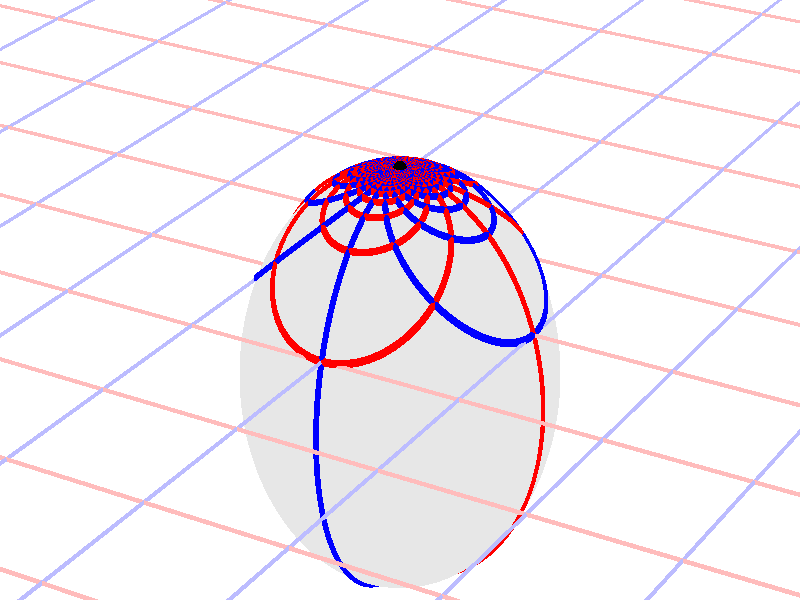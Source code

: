 #version 3.7;
global_settings{assumed_gamma 1.0}
camera{perspective location <16.275953626987476496879026, 9.396926207859083390872001, 6.840402866513374036117057> right <0.133333333333333331482962, -0.230940107675850353485814, -0.000000000000000000000000> up <-0.044429719908903583802662, -0.025651510749425152774217, 0.140953893117886280839102> direction <0.813797681349373802639491, 0.469846310392954158441370, 0.342020143325668712908083> sky <-0.296198132726023855010311, -0.171010071662834328698466, 0.939692620785908427905042> look_at <15.462155945638102139128023, 8.927079897466128954874875, 6.498382723187705600764730>}
light_source{<16.275953626987476496879026, 9.396926207859083390872001, 6.840402866513374036117057> rgb<1.0,1.0,1.0>}
background{rgb<1,1,1>}
union{object{sphere{<0.000000000000000000000000, 0.000000000000000000000000, -0.395916441253638340391774>,1.075523048779032597721539} pigment{rgbft<0.8,0.8,0.8,0.2,0.2>}}object{union{cylinder{<-50.000000000000000000000000, 50.000000000000000000000000, 0.000000000000000000000000>,<-50.000000000000000000000000, -50.000000000000000000000000, 0.000000000000000000000000>,0.010000000000000000208167}cylinder{<-49.000000000000000000000000, 50.000000000000000000000000, 0.000000000000000000000000>,<-49.000000000000000000000000, -50.000000000000000000000000, 0.000000000000000000000000>,0.010000000000000000208167}cylinder{<-48.000000000000000000000000, 50.000000000000000000000000, 0.000000000000000000000000>,<-48.000000000000000000000000, -50.000000000000000000000000, 0.000000000000000000000000>,0.010000000000000000208167}cylinder{<-47.000000000000000000000000, 50.000000000000000000000000, 0.000000000000000000000000>,<-47.000000000000000000000000, -50.000000000000000000000000, 0.000000000000000000000000>,0.010000000000000000208167}cylinder{<-46.000000000000000000000000, 50.000000000000000000000000, 0.000000000000000000000000>,<-46.000000000000000000000000, -50.000000000000000000000000, 0.000000000000000000000000>,0.010000000000000000208167}cylinder{<-45.000000000000000000000000, 50.000000000000000000000000, 0.000000000000000000000000>,<-45.000000000000000000000000, -50.000000000000000000000000, 0.000000000000000000000000>,0.010000000000000000208167}cylinder{<-44.000000000000000000000000, 50.000000000000000000000000, 0.000000000000000000000000>,<-44.000000000000000000000000, -50.000000000000000000000000, 0.000000000000000000000000>,0.010000000000000000208167}cylinder{<-43.000000000000000000000000, 50.000000000000000000000000, 0.000000000000000000000000>,<-43.000000000000000000000000, -50.000000000000000000000000, 0.000000000000000000000000>,0.010000000000000000208167}cylinder{<-42.000000000000000000000000, 50.000000000000000000000000, 0.000000000000000000000000>,<-42.000000000000000000000000, -50.000000000000000000000000, 0.000000000000000000000000>,0.010000000000000000208167}cylinder{<-41.000000000000000000000000, 50.000000000000000000000000, 0.000000000000000000000000>,<-41.000000000000000000000000, -50.000000000000000000000000, 0.000000000000000000000000>,0.010000000000000000208167}cylinder{<-40.000000000000000000000000, 50.000000000000000000000000, 0.000000000000000000000000>,<-40.000000000000000000000000, -50.000000000000000000000000, 0.000000000000000000000000>,0.010000000000000000208167}cylinder{<-39.000000000000000000000000, 50.000000000000000000000000, 0.000000000000000000000000>,<-39.000000000000000000000000, -50.000000000000000000000000, 0.000000000000000000000000>,0.010000000000000000208167}cylinder{<-38.000000000000000000000000, 50.000000000000000000000000, 0.000000000000000000000000>,<-38.000000000000000000000000, -50.000000000000000000000000, 0.000000000000000000000000>,0.010000000000000000208167}cylinder{<-37.000000000000000000000000, 50.000000000000000000000000, 0.000000000000000000000000>,<-37.000000000000000000000000, -50.000000000000000000000000, 0.000000000000000000000000>,0.010000000000000000208167}cylinder{<-36.000000000000000000000000, 50.000000000000000000000000, 0.000000000000000000000000>,<-36.000000000000000000000000, -50.000000000000000000000000, 0.000000000000000000000000>,0.010000000000000000208167}cylinder{<-35.000000000000000000000000, 50.000000000000000000000000, 0.000000000000000000000000>,<-35.000000000000000000000000, -50.000000000000000000000000, 0.000000000000000000000000>,0.010000000000000000208167}cylinder{<-34.000000000000000000000000, 50.000000000000000000000000, 0.000000000000000000000000>,<-34.000000000000000000000000, -50.000000000000000000000000, 0.000000000000000000000000>,0.010000000000000000208167}cylinder{<-33.000000000000000000000000, 50.000000000000000000000000, 0.000000000000000000000000>,<-33.000000000000000000000000, -50.000000000000000000000000, 0.000000000000000000000000>,0.010000000000000000208167}cylinder{<-32.000000000000000000000000, 50.000000000000000000000000, 0.000000000000000000000000>,<-32.000000000000000000000000, -50.000000000000000000000000, 0.000000000000000000000000>,0.010000000000000000208167}cylinder{<-31.000000000000000000000000, 50.000000000000000000000000, 0.000000000000000000000000>,<-31.000000000000000000000000, -50.000000000000000000000000, 0.000000000000000000000000>,0.010000000000000000208167}cylinder{<-30.000000000000000000000000, 50.000000000000000000000000, 0.000000000000000000000000>,<-30.000000000000000000000000, -50.000000000000000000000000, 0.000000000000000000000000>,0.010000000000000000208167}cylinder{<-29.000000000000000000000000, 50.000000000000000000000000, 0.000000000000000000000000>,<-29.000000000000000000000000, -50.000000000000000000000000, 0.000000000000000000000000>,0.010000000000000000208167}cylinder{<-28.000000000000000000000000, 50.000000000000000000000000, 0.000000000000000000000000>,<-28.000000000000000000000000, -50.000000000000000000000000, 0.000000000000000000000000>,0.010000000000000000208167}cylinder{<-27.000000000000000000000000, 50.000000000000000000000000, 0.000000000000000000000000>,<-27.000000000000000000000000, -50.000000000000000000000000, 0.000000000000000000000000>,0.010000000000000000208167}cylinder{<-26.000000000000000000000000, 50.000000000000000000000000, 0.000000000000000000000000>,<-26.000000000000000000000000, -50.000000000000000000000000, 0.000000000000000000000000>,0.010000000000000000208167}cylinder{<-25.000000000000000000000000, 50.000000000000000000000000, 0.000000000000000000000000>,<-25.000000000000000000000000, -50.000000000000000000000000, 0.000000000000000000000000>,0.010000000000000000208167}cylinder{<-24.000000000000000000000000, 50.000000000000000000000000, 0.000000000000000000000000>,<-24.000000000000000000000000, -50.000000000000000000000000, 0.000000000000000000000000>,0.010000000000000000208167}cylinder{<-23.000000000000000000000000, 50.000000000000000000000000, 0.000000000000000000000000>,<-23.000000000000000000000000, -50.000000000000000000000000, 0.000000000000000000000000>,0.010000000000000000208167}cylinder{<-22.000000000000000000000000, 50.000000000000000000000000, 0.000000000000000000000000>,<-22.000000000000000000000000, -50.000000000000000000000000, 0.000000000000000000000000>,0.010000000000000000208167}cylinder{<-21.000000000000000000000000, 50.000000000000000000000000, 0.000000000000000000000000>,<-21.000000000000000000000000, -50.000000000000000000000000, 0.000000000000000000000000>,0.010000000000000000208167}cylinder{<-20.000000000000000000000000, 50.000000000000000000000000, 0.000000000000000000000000>,<-20.000000000000000000000000, -50.000000000000000000000000, 0.000000000000000000000000>,0.010000000000000000208167}cylinder{<-19.000000000000000000000000, 50.000000000000000000000000, 0.000000000000000000000000>,<-19.000000000000000000000000, -50.000000000000000000000000, 0.000000000000000000000000>,0.010000000000000000208167}cylinder{<-18.000000000000000000000000, 50.000000000000000000000000, 0.000000000000000000000000>,<-18.000000000000000000000000, -50.000000000000000000000000, 0.000000000000000000000000>,0.010000000000000000208167}cylinder{<-17.000000000000000000000000, 50.000000000000000000000000, 0.000000000000000000000000>,<-17.000000000000000000000000, -50.000000000000000000000000, 0.000000000000000000000000>,0.010000000000000000208167}cylinder{<-16.000000000000000000000000, 50.000000000000000000000000, 0.000000000000000000000000>,<-16.000000000000000000000000, -50.000000000000000000000000, 0.000000000000000000000000>,0.010000000000000000208167}cylinder{<-15.000000000000000000000000, 50.000000000000000000000000, 0.000000000000000000000000>,<-15.000000000000000000000000, -50.000000000000000000000000, 0.000000000000000000000000>,0.010000000000000000208167}cylinder{<-14.000000000000000000000000, 50.000000000000000000000000, 0.000000000000000000000000>,<-14.000000000000000000000000, -50.000000000000000000000000, 0.000000000000000000000000>,0.010000000000000000208167}cylinder{<-13.000000000000000000000000, 50.000000000000000000000000, 0.000000000000000000000000>,<-13.000000000000000000000000, -50.000000000000000000000000, 0.000000000000000000000000>,0.010000000000000000208167}cylinder{<-12.000000000000000000000000, 50.000000000000000000000000, 0.000000000000000000000000>,<-12.000000000000000000000000, -50.000000000000000000000000, 0.000000000000000000000000>,0.010000000000000000208167}cylinder{<-11.000000000000000000000000, 50.000000000000000000000000, 0.000000000000000000000000>,<-11.000000000000000000000000, -50.000000000000000000000000, 0.000000000000000000000000>,0.010000000000000000208167}cylinder{<-10.000000000000000000000000, 50.000000000000000000000000, 0.000000000000000000000000>,<-10.000000000000000000000000, -50.000000000000000000000000, 0.000000000000000000000000>,0.010000000000000000208167}cylinder{<-9.000000000000000000000000, 50.000000000000000000000000, 0.000000000000000000000000>,<-9.000000000000000000000000, -50.000000000000000000000000, 0.000000000000000000000000>,0.010000000000000000208167}cylinder{<-8.000000000000000000000000, 50.000000000000000000000000, 0.000000000000000000000000>,<-8.000000000000000000000000, -50.000000000000000000000000, 0.000000000000000000000000>,0.010000000000000000208167}cylinder{<-7.000000000000000000000000, 50.000000000000000000000000, 0.000000000000000000000000>,<-7.000000000000000000000000, -50.000000000000000000000000, 0.000000000000000000000000>,0.010000000000000000208167}cylinder{<-6.000000000000000000000000, 50.000000000000000000000000, 0.000000000000000000000000>,<-6.000000000000000000000000, -50.000000000000000000000000, 0.000000000000000000000000>,0.010000000000000000208167}cylinder{<-5.000000000000000000000000, 50.000000000000000000000000, 0.000000000000000000000000>,<-5.000000000000000000000000, -50.000000000000000000000000, 0.000000000000000000000000>,0.010000000000000000208167}cylinder{<-4.000000000000000000000000, 50.000000000000000000000000, 0.000000000000000000000000>,<-4.000000000000000000000000, -50.000000000000000000000000, 0.000000000000000000000000>,0.010000000000000000208167}cylinder{<-3.000000000000000000000000, 50.000000000000000000000000, 0.000000000000000000000000>,<-3.000000000000000000000000, -50.000000000000000000000000, 0.000000000000000000000000>,0.010000000000000000208167}cylinder{<-2.000000000000000000000000, 50.000000000000000000000000, 0.000000000000000000000000>,<-2.000000000000000000000000, -50.000000000000000000000000, 0.000000000000000000000000>,0.010000000000000000208167}cylinder{<-1.000000000000000000000000, 50.000000000000000000000000, 0.000000000000000000000000>,<-1.000000000000000000000000, -50.000000000000000000000000, 0.000000000000000000000000>,0.010000000000000000208167}cylinder{<0.000000000000000000000000, 50.000000000000000000000000, 0.000000000000000000000000>,<0.000000000000000000000000, -50.000000000000000000000000, 0.000000000000000000000000>,0.010000000000000000208167}cylinder{<1.000000000000000000000000, 50.000000000000000000000000, 0.000000000000000000000000>,<1.000000000000000000000000, -50.000000000000000000000000, 0.000000000000000000000000>,0.010000000000000000208167}cylinder{<2.000000000000000000000000, 50.000000000000000000000000, 0.000000000000000000000000>,<2.000000000000000000000000, -50.000000000000000000000000, 0.000000000000000000000000>,0.010000000000000000208167}cylinder{<3.000000000000000000000000, 50.000000000000000000000000, 0.000000000000000000000000>,<3.000000000000000000000000, -50.000000000000000000000000, 0.000000000000000000000000>,0.010000000000000000208167}cylinder{<4.000000000000000000000000, 50.000000000000000000000000, 0.000000000000000000000000>,<4.000000000000000000000000, -50.000000000000000000000000, 0.000000000000000000000000>,0.010000000000000000208167}cylinder{<5.000000000000000000000000, 50.000000000000000000000000, 0.000000000000000000000000>,<5.000000000000000000000000, -50.000000000000000000000000, 0.000000000000000000000000>,0.010000000000000000208167}cylinder{<6.000000000000000000000000, 50.000000000000000000000000, 0.000000000000000000000000>,<6.000000000000000000000000, -50.000000000000000000000000, 0.000000000000000000000000>,0.010000000000000000208167}cylinder{<7.000000000000000000000000, 50.000000000000000000000000, 0.000000000000000000000000>,<7.000000000000000000000000, -50.000000000000000000000000, 0.000000000000000000000000>,0.010000000000000000208167}cylinder{<8.000000000000000000000000, 50.000000000000000000000000, 0.000000000000000000000000>,<8.000000000000000000000000, -50.000000000000000000000000, 0.000000000000000000000000>,0.010000000000000000208167}cylinder{<9.000000000000000000000000, 50.000000000000000000000000, 0.000000000000000000000000>,<9.000000000000000000000000, -50.000000000000000000000000, 0.000000000000000000000000>,0.010000000000000000208167}cylinder{<10.000000000000000000000000, 50.000000000000000000000000, 0.000000000000000000000000>,<10.000000000000000000000000, -50.000000000000000000000000, 0.000000000000000000000000>,0.010000000000000000208167}cylinder{<11.000000000000000000000000, 50.000000000000000000000000, 0.000000000000000000000000>,<11.000000000000000000000000, -50.000000000000000000000000, 0.000000000000000000000000>,0.010000000000000000208167}cylinder{<12.000000000000000000000000, 50.000000000000000000000000, 0.000000000000000000000000>,<12.000000000000000000000000, -50.000000000000000000000000, 0.000000000000000000000000>,0.010000000000000000208167}cylinder{<13.000000000000000000000000, 50.000000000000000000000000, 0.000000000000000000000000>,<13.000000000000000000000000, -50.000000000000000000000000, 0.000000000000000000000000>,0.010000000000000000208167}cylinder{<14.000000000000000000000000, 50.000000000000000000000000, 0.000000000000000000000000>,<14.000000000000000000000000, -50.000000000000000000000000, 0.000000000000000000000000>,0.010000000000000000208167}cylinder{<15.000000000000000000000000, 50.000000000000000000000000, 0.000000000000000000000000>,<15.000000000000000000000000, -50.000000000000000000000000, 0.000000000000000000000000>,0.010000000000000000208167}cylinder{<16.000000000000000000000000, 50.000000000000000000000000, 0.000000000000000000000000>,<16.000000000000000000000000, -50.000000000000000000000000, 0.000000000000000000000000>,0.010000000000000000208167}cylinder{<17.000000000000000000000000, 50.000000000000000000000000, 0.000000000000000000000000>,<17.000000000000000000000000, -50.000000000000000000000000, 0.000000000000000000000000>,0.010000000000000000208167}cylinder{<18.000000000000000000000000, 50.000000000000000000000000, 0.000000000000000000000000>,<18.000000000000000000000000, -50.000000000000000000000000, 0.000000000000000000000000>,0.010000000000000000208167}cylinder{<19.000000000000000000000000, 50.000000000000000000000000, 0.000000000000000000000000>,<19.000000000000000000000000, -50.000000000000000000000000, 0.000000000000000000000000>,0.010000000000000000208167}cylinder{<20.000000000000000000000000, 50.000000000000000000000000, 0.000000000000000000000000>,<20.000000000000000000000000, -50.000000000000000000000000, 0.000000000000000000000000>,0.010000000000000000208167}cylinder{<21.000000000000000000000000, 50.000000000000000000000000, 0.000000000000000000000000>,<21.000000000000000000000000, -50.000000000000000000000000, 0.000000000000000000000000>,0.010000000000000000208167}cylinder{<22.000000000000000000000000, 50.000000000000000000000000, 0.000000000000000000000000>,<22.000000000000000000000000, -50.000000000000000000000000, 0.000000000000000000000000>,0.010000000000000000208167}cylinder{<23.000000000000000000000000, 50.000000000000000000000000, 0.000000000000000000000000>,<23.000000000000000000000000, -50.000000000000000000000000, 0.000000000000000000000000>,0.010000000000000000208167}cylinder{<24.000000000000000000000000, 50.000000000000000000000000, 0.000000000000000000000000>,<24.000000000000000000000000, -50.000000000000000000000000, 0.000000000000000000000000>,0.010000000000000000208167}cylinder{<25.000000000000000000000000, 50.000000000000000000000000, 0.000000000000000000000000>,<25.000000000000000000000000, -50.000000000000000000000000, 0.000000000000000000000000>,0.010000000000000000208167}cylinder{<26.000000000000000000000000, 50.000000000000000000000000, 0.000000000000000000000000>,<26.000000000000000000000000, -50.000000000000000000000000, 0.000000000000000000000000>,0.010000000000000000208167}cylinder{<27.000000000000000000000000, 50.000000000000000000000000, 0.000000000000000000000000>,<27.000000000000000000000000, -50.000000000000000000000000, 0.000000000000000000000000>,0.010000000000000000208167}cylinder{<28.000000000000000000000000, 50.000000000000000000000000, 0.000000000000000000000000>,<28.000000000000000000000000, -50.000000000000000000000000, 0.000000000000000000000000>,0.010000000000000000208167}cylinder{<29.000000000000000000000000, 50.000000000000000000000000, 0.000000000000000000000000>,<29.000000000000000000000000, -50.000000000000000000000000, 0.000000000000000000000000>,0.010000000000000000208167}cylinder{<30.000000000000000000000000, 50.000000000000000000000000, 0.000000000000000000000000>,<30.000000000000000000000000, -50.000000000000000000000000, 0.000000000000000000000000>,0.010000000000000000208167}cylinder{<31.000000000000000000000000, 50.000000000000000000000000, 0.000000000000000000000000>,<31.000000000000000000000000, -50.000000000000000000000000, 0.000000000000000000000000>,0.010000000000000000208167}cylinder{<32.000000000000000000000000, 50.000000000000000000000000, 0.000000000000000000000000>,<32.000000000000000000000000, -50.000000000000000000000000, 0.000000000000000000000000>,0.010000000000000000208167}cylinder{<33.000000000000000000000000, 50.000000000000000000000000, 0.000000000000000000000000>,<33.000000000000000000000000, -50.000000000000000000000000, 0.000000000000000000000000>,0.010000000000000000208167}cylinder{<34.000000000000000000000000, 50.000000000000000000000000, 0.000000000000000000000000>,<34.000000000000000000000000, -50.000000000000000000000000, 0.000000000000000000000000>,0.010000000000000000208167}cylinder{<35.000000000000000000000000, 50.000000000000000000000000, 0.000000000000000000000000>,<35.000000000000000000000000, -50.000000000000000000000000, 0.000000000000000000000000>,0.010000000000000000208167}cylinder{<36.000000000000000000000000, 50.000000000000000000000000, 0.000000000000000000000000>,<36.000000000000000000000000, -50.000000000000000000000000, 0.000000000000000000000000>,0.010000000000000000208167}cylinder{<37.000000000000000000000000, 50.000000000000000000000000, 0.000000000000000000000000>,<37.000000000000000000000000, -50.000000000000000000000000, 0.000000000000000000000000>,0.010000000000000000208167}cylinder{<38.000000000000000000000000, 50.000000000000000000000000, 0.000000000000000000000000>,<38.000000000000000000000000, -50.000000000000000000000000, 0.000000000000000000000000>,0.010000000000000000208167}cylinder{<39.000000000000000000000000, 50.000000000000000000000000, 0.000000000000000000000000>,<39.000000000000000000000000, -50.000000000000000000000000, 0.000000000000000000000000>,0.010000000000000000208167}cylinder{<40.000000000000000000000000, 50.000000000000000000000000, 0.000000000000000000000000>,<40.000000000000000000000000, -50.000000000000000000000000, 0.000000000000000000000000>,0.010000000000000000208167}cylinder{<41.000000000000000000000000, 50.000000000000000000000000, 0.000000000000000000000000>,<41.000000000000000000000000, -50.000000000000000000000000, 0.000000000000000000000000>,0.010000000000000000208167}cylinder{<42.000000000000000000000000, 50.000000000000000000000000, 0.000000000000000000000000>,<42.000000000000000000000000, -50.000000000000000000000000, 0.000000000000000000000000>,0.010000000000000000208167}cylinder{<43.000000000000000000000000, 50.000000000000000000000000, 0.000000000000000000000000>,<43.000000000000000000000000, -50.000000000000000000000000, 0.000000000000000000000000>,0.010000000000000000208167}cylinder{<44.000000000000000000000000, 50.000000000000000000000000, 0.000000000000000000000000>,<44.000000000000000000000000, -50.000000000000000000000000, 0.000000000000000000000000>,0.010000000000000000208167}cylinder{<45.000000000000000000000000, 50.000000000000000000000000, 0.000000000000000000000000>,<45.000000000000000000000000, -50.000000000000000000000000, 0.000000000000000000000000>,0.010000000000000000208167}cylinder{<46.000000000000000000000000, 50.000000000000000000000000, 0.000000000000000000000000>,<46.000000000000000000000000, -50.000000000000000000000000, 0.000000000000000000000000>,0.010000000000000000208167}cylinder{<47.000000000000000000000000, 50.000000000000000000000000, 0.000000000000000000000000>,<47.000000000000000000000000, -50.000000000000000000000000, 0.000000000000000000000000>,0.010000000000000000208167}cylinder{<48.000000000000000000000000, 50.000000000000000000000000, 0.000000000000000000000000>,<48.000000000000000000000000, -50.000000000000000000000000, 0.000000000000000000000000>,0.010000000000000000208167}cylinder{<49.000000000000000000000000, 50.000000000000000000000000, 0.000000000000000000000000>,<49.000000000000000000000000, -50.000000000000000000000000, 0.000000000000000000000000>,0.010000000000000000208167}cylinder{<50.000000000000000000000000, 50.000000000000000000000000, 0.000000000000000000000000>,<50.000000000000000000000000, -50.000000000000000000000000, 0.000000000000000000000000>,0.010000000000000000208167}} pigment{rgb<1.0,0.5,0.5>}}object{union{cylinder{<50.000000000000000000000000, -50.000000000000000000000000, 0.000000000000000000000000>,<-50.000000000000000000000000, -50.000000000000000000000000, 0.000000000000000000000000>,0.010000000000000000208167}cylinder{<50.000000000000000000000000, -49.000000000000000000000000, 0.000000000000000000000000>,<-50.000000000000000000000000, -49.000000000000000000000000, 0.000000000000000000000000>,0.010000000000000000208167}cylinder{<50.000000000000000000000000, -48.000000000000000000000000, 0.000000000000000000000000>,<-50.000000000000000000000000, -48.000000000000000000000000, 0.000000000000000000000000>,0.010000000000000000208167}cylinder{<50.000000000000000000000000, -47.000000000000000000000000, 0.000000000000000000000000>,<-50.000000000000000000000000, -47.000000000000000000000000, 0.000000000000000000000000>,0.010000000000000000208167}cylinder{<50.000000000000000000000000, -46.000000000000000000000000, 0.000000000000000000000000>,<-50.000000000000000000000000, -46.000000000000000000000000, 0.000000000000000000000000>,0.010000000000000000208167}cylinder{<50.000000000000000000000000, -45.000000000000000000000000, 0.000000000000000000000000>,<-50.000000000000000000000000, -45.000000000000000000000000, 0.000000000000000000000000>,0.010000000000000000208167}cylinder{<50.000000000000000000000000, -44.000000000000000000000000, 0.000000000000000000000000>,<-50.000000000000000000000000, -44.000000000000000000000000, 0.000000000000000000000000>,0.010000000000000000208167}cylinder{<50.000000000000000000000000, -43.000000000000000000000000, 0.000000000000000000000000>,<-50.000000000000000000000000, -43.000000000000000000000000, 0.000000000000000000000000>,0.010000000000000000208167}cylinder{<50.000000000000000000000000, -42.000000000000000000000000, 0.000000000000000000000000>,<-50.000000000000000000000000, -42.000000000000000000000000, 0.000000000000000000000000>,0.010000000000000000208167}cylinder{<50.000000000000000000000000, -41.000000000000000000000000, 0.000000000000000000000000>,<-50.000000000000000000000000, -41.000000000000000000000000, 0.000000000000000000000000>,0.010000000000000000208167}cylinder{<50.000000000000000000000000, -40.000000000000000000000000, 0.000000000000000000000000>,<-50.000000000000000000000000, -40.000000000000000000000000, 0.000000000000000000000000>,0.010000000000000000208167}cylinder{<50.000000000000000000000000, -39.000000000000000000000000, 0.000000000000000000000000>,<-50.000000000000000000000000, -39.000000000000000000000000, 0.000000000000000000000000>,0.010000000000000000208167}cylinder{<50.000000000000000000000000, -38.000000000000000000000000, 0.000000000000000000000000>,<-50.000000000000000000000000, -38.000000000000000000000000, 0.000000000000000000000000>,0.010000000000000000208167}cylinder{<50.000000000000000000000000, -37.000000000000000000000000, 0.000000000000000000000000>,<-50.000000000000000000000000, -37.000000000000000000000000, 0.000000000000000000000000>,0.010000000000000000208167}cylinder{<50.000000000000000000000000, -36.000000000000000000000000, 0.000000000000000000000000>,<-50.000000000000000000000000, -36.000000000000000000000000, 0.000000000000000000000000>,0.010000000000000000208167}cylinder{<50.000000000000000000000000, -35.000000000000000000000000, 0.000000000000000000000000>,<-50.000000000000000000000000, -35.000000000000000000000000, 0.000000000000000000000000>,0.010000000000000000208167}cylinder{<50.000000000000000000000000, -34.000000000000000000000000, 0.000000000000000000000000>,<-50.000000000000000000000000, -34.000000000000000000000000, 0.000000000000000000000000>,0.010000000000000000208167}cylinder{<50.000000000000000000000000, -33.000000000000000000000000, 0.000000000000000000000000>,<-50.000000000000000000000000, -33.000000000000000000000000, 0.000000000000000000000000>,0.010000000000000000208167}cylinder{<50.000000000000000000000000, -32.000000000000000000000000, 0.000000000000000000000000>,<-50.000000000000000000000000, -32.000000000000000000000000, 0.000000000000000000000000>,0.010000000000000000208167}cylinder{<50.000000000000000000000000, -31.000000000000000000000000, 0.000000000000000000000000>,<-50.000000000000000000000000, -31.000000000000000000000000, 0.000000000000000000000000>,0.010000000000000000208167}cylinder{<50.000000000000000000000000, -30.000000000000000000000000, 0.000000000000000000000000>,<-50.000000000000000000000000, -30.000000000000000000000000, 0.000000000000000000000000>,0.010000000000000000208167}cylinder{<50.000000000000000000000000, -29.000000000000000000000000, 0.000000000000000000000000>,<-50.000000000000000000000000, -29.000000000000000000000000, 0.000000000000000000000000>,0.010000000000000000208167}cylinder{<50.000000000000000000000000, -28.000000000000000000000000, 0.000000000000000000000000>,<-50.000000000000000000000000, -28.000000000000000000000000, 0.000000000000000000000000>,0.010000000000000000208167}cylinder{<50.000000000000000000000000, -27.000000000000000000000000, 0.000000000000000000000000>,<-50.000000000000000000000000, -27.000000000000000000000000, 0.000000000000000000000000>,0.010000000000000000208167}cylinder{<50.000000000000000000000000, -26.000000000000000000000000, 0.000000000000000000000000>,<-50.000000000000000000000000, -26.000000000000000000000000, 0.000000000000000000000000>,0.010000000000000000208167}cylinder{<50.000000000000000000000000, -25.000000000000000000000000, 0.000000000000000000000000>,<-50.000000000000000000000000, -25.000000000000000000000000, 0.000000000000000000000000>,0.010000000000000000208167}cylinder{<50.000000000000000000000000, -24.000000000000000000000000, 0.000000000000000000000000>,<-50.000000000000000000000000, -24.000000000000000000000000, 0.000000000000000000000000>,0.010000000000000000208167}cylinder{<50.000000000000000000000000, -23.000000000000000000000000, 0.000000000000000000000000>,<-50.000000000000000000000000, -23.000000000000000000000000, 0.000000000000000000000000>,0.010000000000000000208167}cylinder{<50.000000000000000000000000, -22.000000000000000000000000, 0.000000000000000000000000>,<-50.000000000000000000000000, -22.000000000000000000000000, 0.000000000000000000000000>,0.010000000000000000208167}cylinder{<50.000000000000000000000000, -21.000000000000000000000000, 0.000000000000000000000000>,<-50.000000000000000000000000, -21.000000000000000000000000, 0.000000000000000000000000>,0.010000000000000000208167}cylinder{<50.000000000000000000000000, -20.000000000000000000000000, 0.000000000000000000000000>,<-50.000000000000000000000000, -20.000000000000000000000000, 0.000000000000000000000000>,0.010000000000000000208167}cylinder{<50.000000000000000000000000, -19.000000000000000000000000, 0.000000000000000000000000>,<-50.000000000000000000000000, -19.000000000000000000000000, 0.000000000000000000000000>,0.010000000000000000208167}cylinder{<50.000000000000000000000000, -18.000000000000000000000000, 0.000000000000000000000000>,<-50.000000000000000000000000, -18.000000000000000000000000, 0.000000000000000000000000>,0.010000000000000000208167}cylinder{<50.000000000000000000000000, -17.000000000000000000000000, 0.000000000000000000000000>,<-50.000000000000000000000000, -17.000000000000000000000000, 0.000000000000000000000000>,0.010000000000000000208167}cylinder{<50.000000000000000000000000, -16.000000000000000000000000, 0.000000000000000000000000>,<-50.000000000000000000000000, -16.000000000000000000000000, 0.000000000000000000000000>,0.010000000000000000208167}cylinder{<50.000000000000000000000000, -15.000000000000000000000000, 0.000000000000000000000000>,<-50.000000000000000000000000, -15.000000000000000000000000, 0.000000000000000000000000>,0.010000000000000000208167}cylinder{<50.000000000000000000000000, -14.000000000000000000000000, 0.000000000000000000000000>,<-50.000000000000000000000000, -14.000000000000000000000000, 0.000000000000000000000000>,0.010000000000000000208167}cylinder{<50.000000000000000000000000, -13.000000000000000000000000, 0.000000000000000000000000>,<-50.000000000000000000000000, -13.000000000000000000000000, 0.000000000000000000000000>,0.010000000000000000208167}cylinder{<50.000000000000000000000000, -12.000000000000000000000000, 0.000000000000000000000000>,<-50.000000000000000000000000, -12.000000000000000000000000, 0.000000000000000000000000>,0.010000000000000000208167}cylinder{<50.000000000000000000000000, -11.000000000000000000000000, 0.000000000000000000000000>,<-50.000000000000000000000000, -11.000000000000000000000000, 0.000000000000000000000000>,0.010000000000000000208167}cylinder{<50.000000000000000000000000, -10.000000000000000000000000, 0.000000000000000000000000>,<-50.000000000000000000000000, -10.000000000000000000000000, 0.000000000000000000000000>,0.010000000000000000208167}cylinder{<50.000000000000000000000000, -9.000000000000000000000000, 0.000000000000000000000000>,<-50.000000000000000000000000, -9.000000000000000000000000, 0.000000000000000000000000>,0.010000000000000000208167}cylinder{<50.000000000000000000000000, -8.000000000000000000000000, 0.000000000000000000000000>,<-50.000000000000000000000000, -8.000000000000000000000000, 0.000000000000000000000000>,0.010000000000000000208167}cylinder{<50.000000000000000000000000, -7.000000000000000000000000, 0.000000000000000000000000>,<-50.000000000000000000000000, -7.000000000000000000000000, 0.000000000000000000000000>,0.010000000000000000208167}cylinder{<50.000000000000000000000000, -6.000000000000000000000000, 0.000000000000000000000000>,<-50.000000000000000000000000, -6.000000000000000000000000, 0.000000000000000000000000>,0.010000000000000000208167}cylinder{<50.000000000000000000000000, -5.000000000000000000000000, 0.000000000000000000000000>,<-50.000000000000000000000000, -5.000000000000000000000000, 0.000000000000000000000000>,0.010000000000000000208167}cylinder{<50.000000000000000000000000, -4.000000000000000000000000, 0.000000000000000000000000>,<-50.000000000000000000000000, -4.000000000000000000000000, 0.000000000000000000000000>,0.010000000000000000208167}cylinder{<50.000000000000000000000000, -3.000000000000000000000000, 0.000000000000000000000000>,<-50.000000000000000000000000, -3.000000000000000000000000, 0.000000000000000000000000>,0.010000000000000000208167}cylinder{<50.000000000000000000000000, -2.000000000000000000000000, 0.000000000000000000000000>,<-50.000000000000000000000000, -2.000000000000000000000000, 0.000000000000000000000000>,0.010000000000000000208167}cylinder{<50.000000000000000000000000, -1.000000000000000000000000, 0.000000000000000000000000>,<-50.000000000000000000000000, -1.000000000000000000000000, 0.000000000000000000000000>,0.010000000000000000208167}cylinder{<50.000000000000000000000000, 0.000000000000000000000000, 0.000000000000000000000000>,<-50.000000000000000000000000, 0.000000000000000000000000, 0.000000000000000000000000>,0.010000000000000000208167}cylinder{<50.000000000000000000000000, 1.000000000000000000000000, 0.000000000000000000000000>,<-50.000000000000000000000000, 1.000000000000000000000000, 0.000000000000000000000000>,0.010000000000000000208167}cylinder{<50.000000000000000000000000, 2.000000000000000000000000, 0.000000000000000000000000>,<-50.000000000000000000000000, 2.000000000000000000000000, 0.000000000000000000000000>,0.010000000000000000208167}cylinder{<50.000000000000000000000000, 3.000000000000000000000000, 0.000000000000000000000000>,<-50.000000000000000000000000, 3.000000000000000000000000, 0.000000000000000000000000>,0.010000000000000000208167}cylinder{<50.000000000000000000000000, 4.000000000000000000000000, 0.000000000000000000000000>,<-50.000000000000000000000000, 4.000000000000000000000000, 0.000000000000000000000000>,0.010000000000000000208167}cylinder{<50.000000000000000000000000, 5.000000000000000000000000, 0.000000000000000000000000>,<-50.000000000000000000000000, 5.000000000000000000000000, 0.000000000000000000000000>,0.010000000000000000208167}cylinder{<50.000000000000000000000000, 6.000000000000000000000000, 0.000000000000000000000000>,<-50.000000000000000000000000, 6.000000000000000000000000, 0.000000000000000000000000>,0.010000000000000000208167}cylinder{<50.000000000000000000000000, 7.000000000000000000000000, 0.000000000000000000000000>,<-50.000000000000000000000000, 7.000000000000000000000000, 0.000000000000000000000000>,0.010000000000000000208167}cylinder{<50.000000000000000000000000, 8.000000000000000000000000, 0.000000000000000000000000>,<-50.000000000000000000000000, 8.000000000000000000000000, 0.000000000000000000000000>,0.010000000000000000208167}cylinder{<50.000000000000000000000000, 9.000000000000000000000000, 0.000000000000000000000000>,<-50.000000000000000000000000, 9.000000000000000000000000, 0.000000000000000000000000>,0.010000000000000000208167}cylinder{<50.000000000000000000000000, 10.000000000000000000000000, 0.000000000000000000000000>,<-50.000000000000000000000000, 10.000000000000000000000000, 0.000000000000000000000000>,0.010000000000000000208167}cylinder{<50.000000000000000000000000, 11.000000000000000000000000, 0.000000000000000000000000>,<-50.000000000000000000000000, 11.000000000000000000000000, 0.000000000000000000000000>,0.010000000000000000208167}cylinder{<50.000000000000000000000000, 12.000000000000000000000000, 0.000000000000000000000000>,<-50.000000000000000000000000, 12.000000000000000000000000, 0.000000000000000000000000>,0.010000000000000000208167}cylinder{<50.000000000000000000000000, 13.000000000000000000000000, 0.000000000000000000000000>,<-50.000000000000000000000000, 13.000000000000000000000000, 0.000000000000000000000000>,0.010000000000000000208167}cylinder{<50.000000000000000000000000, 14.000000000000000000000000, 0.000000000000000000000000>,<-50.000000000000000000000000, 14.000000000000000000000000, 0.000000000000000000000000>,0.010000000000000000208167}cylinder{<50.000000000000000000000000, 15.000000000000000000000000, 0.000000000000000000000000>,<-50.000000000000000000000000, 15.000000000000000000000000, 0.000000000000000000000000>,0.010000000000000000208167}cylinder{<50.000000000000000000000000, 16.000000000000000000000000, 0.000000000000000000000000>,<-50.000000000000000000000000, 16.000000000000000000000000, 0.000000000000000000000000>,0.010000000000000000208167}cylinder{<50.000000000000000000000000, 17.000000000000000000000000, 0.000000000000000000000000>,<-50.000000000000000000000000, 17.000000000000000000000000, 0.000000000000000000000000>,0.010000000000000000208167}cylinder{<50.000000000000000000000000, 18.000000000000000000000000, 0.000000000000000000000000>,<-50.000000000000000000000000, 18.000000000000000000000000, 0.000000000000000000000000>,0.010000000000000000208167}cylinder{<50.000000000000000000000000, 19.000000000000000000000000, 0.000000000000000000000000>,<-50.000000000000000000000000, 19.000000000000000000000000, 0.000000000000000000000000>,0.010000000000000000208167}cylinder{<50.000000000000000000000000, 20.000000000000000000000000, 0.000000000000000000000000>,<-50.000000000000000000000000, 20.000000000000000000000000, 0.000000000000000000000000>,0.010000000000000000208167}cylinder{<50.000000000000000000000000, 21.000000000000000000000000, 0.000000000000000000000000>,<-50.000000000000000000000000, 21.000000000000000000000000, 0.000000000000000000000000>,0.010000000000000000208167}cylinder{<50.000000000000000000000000, 22.000000000000000000000000, 0.000000000000000000000000>,<-50.000000000000000000000000, 22.000000000000000000000000, 0.000000000000000000000000>,0.010000000000000000208167}cylinder{<50.000000000000000000000000, 23.000000000000000000000000, 0.000000000000000000000000>,<-50.000000000000000000000000, 23.000000000000000000000000, 0.000000000000000000000000>,0.010000000000000000208167}cylinder{<50.000000000000000000000000, 24.000000000000000000000000, 0.000000000000000000000000>,<-50.000000000000000000000000, 24.000000000000000000000000, 0.000000000000000000000000>,0.010000000000000000208167}cylinder{<50.000000000000000000000000, 25.000000000000000000000000, 0.000000000000000000000000>,<-50.000000000000000000000000, 25.000000000000000000000000, 0.000000000000000000000000>,0.010000000000000000208167}cylinder{<50.000000000000000000000000, 26.000000000000000000000000, 0.000000000000000000000000>,<-50.000000000000000000000000, 26.000000000000000000000000, 0.000000000000000000000000>,0.010000000000000000208167}cylinder{<50.000000000000000000000000, 27.000000000000000000000000, 0.000000000000000000000000>,<-50.000000000000000000000000, 27.000000000000000000000000, 0.000000000000000000000000>,0.010000000000000000208167}cylinder{<50.000000000000000000000000, 28.000000000000000000000000, 0.000000000000000000000000>,<-50.000000000000000000000000, 28.000000000000000000000000, 0.000000000000000000000000>,0.010000000000000000208167}cylinder{<50.000000000000000000000000, 29.000000000000000000000000, 0.000000000000000000000000>,<-50.000000000000000000000000, 29.000000000000000000000000, 0.000000000000000000000000>,0.010000000000000000208167}cylinder{<50.000000000000000000000000, 30.000000000000000000000000, 0.000000000000000000000000>,<-50.000000000000000000000000, 30.000000000000000000000000, 0.000000000000000000000000>,0.010000000000000000208167}cylinder{<50.000000000000000000000000, 31.000000000000000000000000, 0.000000000000000000000000>,<-50.000000000000000000000000, 31.000000000000000000000000, 0.000000000000000000000000>,0.010000000000000000208167}cylinder{<50.000000000000000000000000, 32.000000000000000000000000, 0.000000000000000000000000>,<-50.000000000000000000000000, 32.000000000000000000000000, 0.000000000000000000000000>,0.010000000000000000208167}cylinder{<50.000000000000000000000000, 33.000000000000000000000000, 0.000000000000000000000000>,<-50.000000000000000000000000, 33.000000000000000000000000, 0.000000000000000000000000>,0.010000000000000000208167}cylinder{<50.000000000000000000000000, 34.000000000000000000000000, 0.000000000000000000000000>,<-50.000000000000000000000000, 34.000000000000000000000000, 0.000000000000000000000000>,0.010000000000000000208167}cylinder{<50.000000000000000000000000, 35.000000000000000000000000, 0.000000000000000000000000>,<-50.000000000000000000000000, 35.000000000000000000000000, 0.000000000000000000000000>,0.010000000000000000208167}cylinder{<50.000000000000000000000000, 36.000000000000000000000000, 0.000000000000000000000000>,<-50.000000000000000000000000, 36.000000000000000000000000, 0.000000000000000000000000>,0.010000000000000000208167}cylinder{<50.000000000000000000000000, 37.000000000000000000000000, 0.000000000000000000000000>,<-50.000000000000000000000000, 37.000000000000000000000000, 0.000000000000000000000000>,0.010000000000000000208167}cylinder{<50.000000000000000000000000, 38.000000000000000000000000, 0.000000000000000000000000>,<-50.000000000000000000000000, 38.000000000000000000000000, 0.000000000000000000000000>,0.010000000000000000208167}cylinder{<50.000000000000000000000000, 39.000000000000000000000000, 0.000000000000000000000000>,<-50.000000000000000000000000, 39.000000000000000000000000, 0.000000000000000000000000>,0.010000000000000000208167}cylinder{<50.000000000000000000000000, 40.000000000000000000000000, 0.000000000000000000000000>,<-50.000000000000000000000000, 40.000000000000000000000000, 0.000000000000000000000000>,0.010000000000000000208167}cylinder{<50.000000000000000000000000, 41.000000000000000000000000, 0.000000000000000000000000>,<-50.000000000000000000000000, 41.000000000000000000000000, 0.000000000000000000000000>,0.010000000000000000208167}cylinder{<50.000000000000000000000000, 42.000000000000000000000000, 0.000000000000000000000000>,<-50.000000000000000000000000, 42.000000000000000000000000, 0.000000000000000000000000>,0.010000000000000000208167}cylinder{<50.000000000000000000000000, 43.000000000000000000000000, 0.000000000000000000000000>,<-50.000000000000000000000000, 43.000000000000000000000000, 0.000000000000000000000000>,0.010000000000000000208167}cylinder{<50.000000000000000000000000, 44.000000000000000000000000, 0.000000000000000000000000>,<-50.000000000000000000000000, 44.000000000000000000000000, 0.000000000000000000000000>,0.010000000000000000208167}cylinder{<50.000000000000000000000000, 45.000000000000000000000000, 0.000000000000000000000000>,<-50.000000000000000000000000, 45.000000000000000000000000, 0.000000000000000000000000>,0.010000000000000000208167}cylinder{<50.000000000000000000000000, 46.000000000000000000000000, 0.000000000000000000000000>,<-50.000000000000000000000000, 46.000000000000000000000000, 0.000000000000000000000000>,0.010000000000000000208167}cylinder{<50.000000000000000000000000, 47.000000000000000000000000, 0.000000000000000000000000>,<-50.000000000000000000000000, 47.000000000000000000000000, 0.000000000000000000000000>,0.010000000000000000208167}cylinder{<50.000000000000000000000000, 48.000000000000000000000000, 0.000000000000000000000000>,<-50.000000000000000000000000, 48.000000000000000000000000, 0.000000000000000000000000>,0.010000000000000000208167}cylinder{<50.000000000000000000000000, 49.000000000000000000000000, 0.000000000000000000000000>,<-50.000000000000000000000000, 49.000000000000000000000000, 0.000000000000000000000000>,0.010000000000000000208167}cylinder{<50.000000000000000000000000, 50.000000000000000000000000, 0.000000000000000000000000>,<-50.000000000000000000000000, 50.000000000000000000000000, 0.000000000000000000000000>,0.010000000000000000208167}} pigment{rgb<0.5,0.5,1.0>}}sphere{<0.000000000000000000000000, 0.000000000000000000000000, 0.679606607525394479374370>,0.050000000000000002775558}object{union{object{torus{0.014617301227895439577620,0.020000000000000000416334} matrix <0.999907639769033518284402, -0.000000000000000000000000, 0.013590876775280367680376, 0.013590876775280367680376, 0.000000000000000000000000, -0.999907639769033518284402, 0.000000000000000000000000, 1.000000000000000000000000, 0.000000000000000000000000, -0.014615951170585769758326, 0.000000000000000000000000, 0.679407945585441375158098>}object{torus{0.014915556698080223788083,0.020000000000000000416334} matrix <0.999903832045657581240050, -0.000000000000000000000000, 0.013868188793401362013391, 0.013868188793401362013391, 0.000000000000000000000000, -0.999903832045657581240050, 0.000000000000000000000000, 1.000000000000000000000000, 0.000000000000000000000000, -0.014914122299502658927639, 0.000000000000000000000000, 0.679399755768900992514148>}object{torus{0.015226235818688744691474,0.020000000000000000416334} matrix <0.999899783916713968956458, -0.000000000000000000000000, 0.014157052069867136212533, 0.014157052069867136212533, 0.000000000000000000000000, -0.999899783916713968956458, 0.000000000000000000000000, 1.000000000000000000000000, 0.000000000000000000000000, -0.015224709904946908539669, 0.000000000000000000000000, 0.679391048911722750247577>}object{torus{0.015550131267183289404676,0.020000000000000000416334} matrix <0.999895474710851162036818, -0.000000000000000000000000, 0.014458203649201592858042, 0.014458203649201592858042, 0.000000000000000000000000, -0.999895474710851162036818, 0.000000000000000000000000, 1.000000000000000000000000, 0.000000000000000000000000, -0.015548505885226302641877, 0.000000000000000000000000, 0.679381780560842085670004>}object{torus{0.015888104613495674516388,0.020000000000000000416334} matrix <0.999890881487471627764307, -0.000000000000000000000000, 0.014772444557588361793710, 0.014772444557588361793710, 0.000000000000000000000000, -0.999890881487471627764307, 0.000000000000000000000000, 1.000000000000000000000000, 0.000000000000000000000000, -0.015886370927167499378374, 0.000000000000000000000000, 0.679371901380689036109572>}object{torus{0.016241093969666480639757,0.020000000000000000416334} matrix <0.999885978728711100060877, -0.000000000000000000000000, 0.015100647063206183370876, 0.015100647063206183370876, 0.000000000000000000000000, -0.999885978728711100060877, 0.000000000000000000000000, 1.000000000000000000000000, 0.000000000000000000000000, -0.016239242139491658761807, 0.000000000000000000000000, 0.679361356497400370457740>}object{torus{0.016610122681945865830144,0.020000000000000000416334} matrix <0.999880737985968104375445, -0.000000000000000000000000, 0.015443762645024379162595, 0.015443762645024379162595, 0.000000000000000000000000, -0.999880737985968104375445, 0.000000000000000000000000, 1.000000000000000000000000, 0.000000000000000000000000, -0.016608141725263324967043, 0.000000000000000000000000, 0.679350084733253645197237>}object{torus{0.016996309234733227022662,0.020000000000000000416334} matrix <0.999875127465671198478958, -0.000000000000000000000000, 0.015802831249750827480316, 0.015802831249750827480316, 0.000000000000000000000000, -0.999875127465671198478958, 0.000000000000000000000000, 1.000000000000000000000000, 0.000000000000000000000000, -0.016994186862538677301737, 0.000000000000000000000000, 0.679338017719067877031591>}object{torus{0.017400878568157435860586,0.020000000000000000416334} matrix <0.999869111546702216131166, -0.000000000000000000000000, 0.016178991773542636400940, 0.016178991773542636400940, 0.000000000000000000000000, -0.999869111546702216131166, 0.000000000000000000000000, 1.000000000000000000000000, 0.000000000000000000000000, -0.017398600994059647273371, 0.000000000000000000000000, 0.679325078853932229350221>}object{torus{0.017825175050304935958634,0.020000000000000000416334} matrix <0.999862650211973957858902, -0.000000000000000000000000, 0.016573494232900169015332, 0.016573494232900169015332, 0.000000000000000000000000, -0.999862650211973957858902, 0.000000000000000000000000, 1.000000000000000000000000, 0.000000000000000000000000, -0.017822726766284675142815, 0.000000000000000000000000, 0.679311182089394116623282>}object{torus{0.018270677393626366669110,0.020000000000000000416334} matrix <0.999855698383807833806713, -0.000000000000000000000000, 0.016987713484396291946377, 0.016987713484396291946377, 0.000000000000000000000000, -0.999855698383807833806713, 0.000000000000000000000000, 1.000000000000000000000000, 0.000000000000000000000000, -0.018268040905342980417814, 0.000000000000000000000000, 0.679296230492751895724268>}object{torus{0.018739015863720585863827,0.020000000000000000416334} matrix <0.999848205134812206829054, -0.000000000000000000000000, 0.017423165289192882321245, 0.017423165289192882321245, 0.000000000000000000000000, -0.999848205134812206829054, 0.000000000000000000000000, 1.000000000000000000000000, 0.000000000000000000000000, -0.018736171377317815261998, 0.000000000000000000000000, 0.679280114554206670973713>}object{torus{0.019231992202581402878758,0.020000000000000000416334} matrix <0.999840112751209764141436, -0.000000000000000000000000, 0.017881524925141938087148, 0.017881524925141938087148, 0.000000000000000000000000, -0.999840112751209764141436, 0.000000000000000000000000, 1.000000000000000000000000, 0.000000000000000000000000, -0.019228917252273339255630, 0.000000000000000000000000, 0.679262710177457318394545>}object{torus{0.019751602779114037222730,0.020000000000000000416334} matrix <0.999831355621628947716317, -0.000000000000000000000000, 0.018364648535043919669318, 0.018364648535043919669318, 0.000000000000000000000000, -0.999831355621628947716317, 0.000000000000000000000000, 1.000000000000000000000000, 0.000000000000000000000000, -0.019748271782339097552006, 0.000000000000000000000000, 0.679243876282443759251350>}object{torus{0.020300065593462490037835,0.020000000000000000416334} matrix <0.999821858900902693534363, -0.000000000000000000000000, 0.018874598378331993581147, 0.018874598378331993581147, 0.000000000000000000000000, -0.999821858900902693534363, 0.000000000000000000000000, 1.000000000000000000000000, 0.000000000000000000000000, -0.020296449317461297962017, 0.000000000000000000000000, 0.679223451940167533003034>}object{torus{0.020879851905226221725487,0.020000000000000000416334} matrix <0.999811536906784370515311, -0.000000000000000000000000, 0.019413672194976545198886, 0.019413672194976545198886, 0.000000000000000000000000, -0.999811536906784370515311, 0.000000000000000000000000, 1.000000000000000000000000, 0.000000000000000000000000, -0.020875916823753594420143, 0.000000000000000000000000, 0.679201252925117460179649>}object{torus{0.021493723435769461482803,0.020000000000000000416334} matrix <0.999800291181820455221896, -0.000000000000000000000000, 0.019984437764103118312375, 0.019984437764103118312375, 0.000000000000000000000000, -0.999800291181820455221896, 0.000000000000000000000000, 1.000000000000000000000000, 0.000000000000000000000000, -0.021489430949663389930349, 0.000000000000000000000000, 0.679177067546891222171723>}object{torus{0.022144776325404104400096,0.020000000000000000416334} matrix <0.999788008136473282938539, -0.000000000000000000000000, 0.020589773833222028281975, 0.020589773833222028281975, 0.000000000000000000000000, -0.999788008136473282938539, 0.000000000000000000000000, 1.000000000000000000000000, 0.000000000000000000000000, -0.022140081813006560335078, 0.000000000000000000000000, 0.679150651589298881560808>}object{torus{0.022836493320600035478174,0.020000000000000000416334} matrix <0.999774556171913353352920, -0.000000000000000000000000, 0.021232918575967651975134, 0.021232918575967651975134, 0.000000000000000000000000, -0.999774556171913353352920, 0.000000000000000000000000, 1.000000000000000000000000, 0.000000000000000000000000, -0.022831344974133888081624, 0.000000000000000000000000, 0.679121722122154936052141>}object{torus{0.023572806046412132785495,0.020000000000000000416334} matrix <0.999759782140804076355778, -0.000000000000000000000000, 0.021917527546973798735497, 0.021917527546973798735497, 0.000000000000000000000000, -0.999759782140804076355778, 0.000000000000000000000000, 1.000000000000000000000000, 0.000000000000000000000000, -0.023567143437414828782694, 0.000000000000000000000000, 0.679089949899659983678646>}object{torus{0.024358169712918781996125,0.020000000000000000416334} matrix <0.999743506971787820880593, -0.000000000000000000000000, 0.022647743105022873771892, 0.022647743105022873771892, 0.000000000000000000000000, -0.999743506971787820880593, 0.000000000000000000000000, 1.000000000000000000000000, 0.000000000000000000000000, -0.024351922012213013390980, 0.000000000000000000000000, 0.679054949955213538181908>}object{torus{0.025197653251192747569931,0.020000000000000000416334} matrix <0.999725520219558960732797, -0.000000000000000000000000, 0.023428278249422226225951, 0.023428278249422226225951, 0.000000000000000000000000, -0.999725520219558960732797, 0.000000000000000000000000, 1.000000000000000000000000, 0.000000000000000000000000, -0.025190737004860835196451, 0.000000000000000000000000, 0.679016269893740309626651>}object{torus{0.026097048727907239118462,0.020000000000000000416334} matrix <0.999705573231676636325460, -0.000000000000000000000000, 0.024264518324603460974753, 0.024264518324603460974753, 0.000000000000000000000000, -0.999705573231676636325460, 0.000000000000000000000000, 1.000000000000000000000000, 0.000000000000000000000000, -0.026089365058188627305436, 0.000000000000000000000000, 0.678973375208205887076929>}object{torus{0.027063005025599287667326,0.020000000000000000416334} matrix <0.999683370512806868113387, -0.000000000000000000000000, 0.025162645332995892122341, 0.025162645332995892122341, 0.000000000000000000000000, -0.999683370512806868113387, 0.000000000000000000000000, 1.000000000000000000000000, 0.000000000000000000000000, -0.027054436080187520968776, 0.000000000000000000000000, 0.678925630728217766041155>}object{torus{0.028103192305648044130306,0.020000000000000000416334} matrix <0.999658558724406898221559, -0.000000000000000000000000, 0.026129790834250377074000, 0.026129790834250377074000, 0.000000000000000000000000, -0.999658558724406898221559, 0.000000000000000000000000, 1.000000000000000000000000, 0.000000000000000000000000, -0.028093596715809337344139, 0.000000000000000000000000, 0.678872276988508049910820>}object{torus{0.029226505850772702133078,0.020000000000000000416334} matrix <0.999630712547756483665751, -0.000000000000000000000000, 0.027174225495212912112608, 0.027174225495212912112608, 0.000000000000000000000000, -0.999630712547756483665751, 0.000000000000000000000000, 1.000000000000000000000000, 0.000000000000000000000000, -0.029215712868898797982542, 0.000000000000000000000000, 0.678812399865067472859437>}object{torus{0.030443320740190168982586,0.020000000000000000416334} matrix <0.999599316348239952390031, -0.000000000000000000000000, 0.028305595844836422408930, 0.028305595844836422408930, 0.000000000000000000000000, -0.999599316348239952390031, 0.000000000000000000000000, 1.000000000000000000000000, 0.000000000000000000000000, -0.030431122599263994016328, 0.000000000000000000000000, 0.678744891192355925824131>}object{torus{0.031765812780927007996645,0.020000000000000000416334} matrix <0.999563740148264323615024, -0.000000000000000000000000, 0.029535222714808542082698, 0.029535222714808542082698, 0.000000000000000000000000, -0.999563740148264323615024, 0.000000000000000000000000, 1.000000000000000000000000, 0.000000000000000000000000, -0.031751954632146889290212, 0.000000000000000000000000, 0.678668397170204884538691>}object{torus{0.033208366706814734792275,0.020000000000000000416334} matrix <0.999523207802961666246233, -0.000000000000000000000000, 0.030876480746318445830267, 0.030876480746318445830267, 0.000000000000000000000000, -0.999523207802961666246233, 0.000000000000000000000000, 1.000000000000000000000000, 0.000000000000000000000000, -0.033192533216694568298788, 0.000000000000000000000000, 0.678581250030187543842430>}object{torus{0.034788100628723651885910,0.020000000000000000416334} matrix <0.999476754343275874958863, -0.000000000000000000000000, 0.032345286015604803042667, 0.032345286015604803042667, 0.000000000000000000000000, -0.999476754343275874958863, 0.000000000000000000000000, 1.000000000000000000000000, 0.000000000000000000000000, -0.034769897906167447632075, 0.000000000000000000000000, 0.678481376460638441194817>}object{torus{0.036525547262195194597734,0.020000000000000000416334} matrix <0.999423168060530886513959, -0.000000000000000000000000, 0.033960729436393818914119, 0.033960729436393818914119, 0.000000000000000000000000, -0.999423168060530886513959, 0.000000000000000000000000, 1.000000000000000000000000, 0.000000000000000000000000, -0.036504478159920077107170, 0.000000000000000000000000, 0.678366173297306751521774>}object{torus{0.038445549439884950382318,0.020000000000000000416334} matrix <0.999360910763688048419340, -0.000000000000000000000000, 0.035745909382362731077087, 0.035745909382362731077087, 0.000000000000000000000000, -0.999360910763688048419340, 0.000000000000000000000000, 1.000000000000000000000000, 0.000000000000000000000000, -0.038420979303055532994016, 0.000000000000000000000000, 0.678232336398980395486547>}object{torus{0.040578452838584799788890,0.020000000000000000416334} matrix <0.999288006277886275974254, -0.000000000000000000000000, 0.037729040660573032184288, 0.037729040660573032184288, 0.000000000000000000000000, -0.999288006277886275974254, 0.000000000000000000000000, 1.000000000000000000000000, 0.000000000000000000000000, -0.040549561234920684926752, 0.000000000000000000000000, 0.678075621428321895223235>}object{torus{0.042961717644617314348920,0.020000000000000000416334} matrix <0.999201881868251540197434, -0.000000000000000000000000, 0.039944953009668791865661, 0.039944953009668791865661, 0.000000000000000000000000, -0.999201881868251540197434, 0.000000000000000000000000, 1.000000000000000000000000, 0.000000000000000000000000, -0.042927429118791118889398, 0.000000000000000000000000, 0.677890503732832105932005>}object{torus{0.045642131339918928789601,0.020000000000000000416334} matrix <0.999099138437683942370882, -0.000000000000000000000000, 0.042437148503143423683426, 0.042437148503143423683426, 0.000000000000000000000000, -0.999099138437683942370882, 0.000000000000000000000000, 1.000000000000000000000000, 0.000000000000000000000000, -0.045601014098167788612948, 0.000000000000000000000000, 0.677669685619696204881279>}object{torus{0.048678901229832462205227,0.020000000000000000416334} matrix <0.998975210465605445442350, -0.000000000000000000000000, 0.045260676919367720527632, 0.045260676919367720527632, 0.000000000000000000000000, -0.998975210465605445442350, 0.000000000000000000000000, 1.000000000000000000000000, 0.000000000000000000000000, -0.048629015601309569238886, 0.000000000000000000000000, 0.677403367504063047555007>}object{torus{0.052148063198109807780956,0.020000000000000000416334} matrix <0.998823850848552741155117, -0.000000000000000000000000, 0.048486234913307398042281, 0.048486234913307398042281, 0.000000000000000000000000, -0.998823850848552741155117, 0.000000000000000000000000, 1.000000000000000000000000, 0.000000000000000000000000, -0.052086729297825512530196, 0.000000000000000000000000, 0.677078144282854177404829>}object{torus{0.056148909181340550533790,0.020000000000000000416334} matrix <0.998636329561841562529878, -0.000000000000000000000000, 0.052206142160219702608170, 0.052206142160219702608170, 0.000000000000000000000000, -0.998636329561841562529878, 0.000000000000000000000000, 1.000000000000000000000000, 0.000000000000000000000000, -0.056072340573751065784247, 0.000000000000000000000000, 0.676675289590510820048053>}object{torus{0.060813598946155969504623,0.020000000000000000416334} matrix <0.998400149084330168491874, -0.000000000000000000000000, 0.056543278189254427001931, 0.056543278189254427001931, 0.000000000000000000000000, -0.998400149084330168491874, 0.000000000000000000000000, 1.000000000000000000000000, 0.000000000000000000000000, -0.060716306254197986713717, 0.000000000000000000000000, 0.676168007282479166519806>}object{torus{0.066321958369901859442486,0.020000000000000000416334} matrix <0.998096912788790757709023, -0.000000000000000000000000, 0.061664841534583639259814, 0.061664841534583639259814, 0.000000000000000000000000, -0.998096912788790757709023, 0.000000000000000000000000, 1.000000000000000000000000, 0.000000000000000000000000, -0.066195741899103557881467, 0.000000000000000000000000, 0.675516874472235850923596>}object{torus{0.072925043378721701725631,0.020000000000000000416334} matrix <0.997698643107777005667458, -0.000000000000000000000000, 0.067804259017416670940470, 0.067804259017416670940470, 0.000000000000000000000000, -0.997698643107777005667458, 0.000000000000000000000000, 1.000000000000000000000000, 0.000000000000000000000000, -0.072757216827526657865199, 0.000000000000000000000000, 0.674661978995278244219946>}object{torus{0.080984170811202960127417,0.020000000000000000416334} matrix <0.997161115431134392750323, -0.000000000000000000000000, 0.075297475868293051171065, 0.075297475868293051171065, 0.000000000000000000000000, -0.997161115431134392750323, 0.000000000000000000000000, 1.000000000000000000000000, 0.000000000000000000000000, -0.080754266098364585468872, 0.000000000000000000000000, 0.673508703878023973210531>}object{torus{0.091038665079344743835676,0.020000000000000000416334} matrix <0.996411091847300034451962, -0.000000000000000000000000, 0.084645945228766950041432, 0.084645945228766950041432, 0.000000000000000000000000, -0.996411091847300034451962, 0.000000000000000000000000, 1.000000000000000000000000, 0.000000000000000000000000, -0.090711935672027926846894, 0.000000000000000000000000, 0.671900553667370337151965>}object{torus{0.103930273475097312285698,0.020000000000000000416334} matrix <0.995320148111493052667242, -0.000000000000000000000000, 0.096632307037118031489698, 0.096632307037118031489698, 0.000000000000000000000000, -0.995320148111493052667242, 0.000000000000000000000000, 1.000000000000000000000000, 0.000000000000000000000000, -0.103443895188501958082306, 0.000000000000000000000000, 0.669563585428498808660436>}object{torus{0.121048071375277441208418,0.020000000000000000416334} matrix <0.993646278149460049355923, -0.000000000000000000000000, 0.112548096028879107688425, 0.112548096028879107688425, 0.000000000000000000000000, -0.993646278149460049355923, 0.000000000000000000000000, 1.000000000000000000000000, 0.000000000000000000000000, -0.120278965599210474479719, 0.000000000000000000000000, 0.665982877564134989611944>}object{torus{0.144854572173229195763966,0.020000000000000000416334} matrix <0.990888749662062973122545, -0.000000000000000000000000, 0.134682908318589839025137, 0.134682908318589839025137, 0.000000000000000000000000, -0.990888749662062973122545, 0.000000000000000000000000, 1.000000000000000000000000, 0.000000000000000000000000, -0.143534765903564731637232, 0.000000000000000000000000, 0.660097172461861059211685>}object{torus{0.180151463596637334552142,0.020000000000000000416334} matrix <0.985871862157506884116742, -0.000000000000000000000000, 0.167501257923903218438610, 0.167501257923903218438610, 0.000000000000000000000000, -0.985871862157506884116742, 0.000000000000000000000000, 1.000000000000000000000000, 0.000000000000000000000000, -0.177606258886418122422413, 0.000000000000000000000000, 0.649431010756125526306448>}object{torus{0.237623253381249677218534,0.020000000000000000416334} matrix <0.975287993610572945257786, -0.000000000000000000000000, 0.220937388232645887109484, 0.220937388232645887109484, 0.000000000000000000000000, -0.975287993610572945257786, 0.000000000000000000000000, 1.000000000000000000000000, 0.000000000000000000000000, -0.231751106025415709588344, 0.000000000000000000000000, 0.627106746539998205491884>}object{torus{0.346034256312750532202926,0.020000000000000000416334} matrix <0.946829489559879444726676, -0.000000000000000000000000, 0.321735788652394716358174, 0.321735788652394716358174, 0.000000000000000000000000, -0.946829489559879444726676, 0.000000000000000000000000, 1.000000000000000000000000, 0.000000000000000000000000, -0.327635438274833934446661, 0.000000000000000000000000, 0.568275003169866566032908>}object{torus{0.604538075929088147830726,0.020000000000000000416334} matrix <0.827077763847333891078506, -0.000000000000000000000000, 0.562087513247976122698901, 0.562087513247976122698901, 0.000000000000000000000000, -0.827077763847333891078506, 0.000000000000000000000000, 1.000000000000000000000000, 0.000000000000000000000000, -0.499999999999999944488849, 0.000000000000000000000000, 0.339803303762697461731790>}object{torus{1.075523048779032819766144,0.020000000000000000416334} matrix <0.000000000000000000000000, 0.000000000000000000000000, 1.000000000000000000000000, 1.000000000000000000000000, 0.000000000000000000000000, 0.000000000000000000000000, 0.000000000000000000000000, 1.000000000000000000000000, 0.000000000000000000000000, 0.000000000000000000000000, 0.000000000000000000000000, -0.395916441253638506925228>}object{torus{0.604538075929088147830726,0.020000000000000000416334} matrix <-0.827077763847333891078506, 0.000000000000000000000000, 0.562087513247976122698901, 0.562087513247976122698901, 0.000000000000000000000000, 0.827077763847333891078506, 0.000000000000000000000000, 1.000000000000000000000000, 0.000000000000000000000000, 0.499999999999999944488849, 0.000000000000000000000000, 0.339803303762697461731790>}object{torus{0.346034256312750532202926,0.020000000000000000416334} matrix <-0.946829489559879444726676, 0.000000000000000000000000, 0.321735788652394716358174, 0.321735788652394716358174, 0.000000000000000000000000, 0.946829489559879444726676, 0.000000000000000000000000, 1.000000000000000000000000, 0.000000000000000000000000, 0.327635438274833934446661, 0.000000000000000000000000, 0.568275003169866566032908>}object{torus{0.237623253381249677218534,0.020000000000000000416334} matrix <-0.975287993610572945257786, 0.000000000000000000000000, 0.220937388232645887109484, 0.220937388232645887109484, 0.000000000000000000000000, 0.975287993610572945257786, 0.000000000000000000000000, 1.000000000000000000000000, 0.000000000000000000000000, 0.231751106025415709588344, 0.000000000000000000000000, 0.627106746539998205491884>}object{torus{0.180151463596637334552142,0.020000000000000000416334} matrix <-0.985871862157506884116742, 0.000000000000000000000000, 0.167501257923903218438610, 0.167501257923903218438610, 0.000000000000000000000000, 0.985871862157506884116742, 0.000000000000000000000000, 1.000000000000000000000000, 0.000000000000000000000000, 0.177606258886418122422413, 0.000000000000000000000000, 0.649431010756125526306448>}object{torus{0.144854572173229195763966,0.020000000000000000416334} matrix <-0.990888749662062973122545, 0.000000000000000000000000, 0.134682908318589839025137, 0.134682908318589839025137, 0.000000000000000000000000, 0.990888749662062973122545, 0.000000000000000000000000, 1.000000000000000000000000, 0.000000000000000000000000, 0.143534765903564731637232, 0.000000000000000000000000, 0.660097172461861059211685>}object{torus{0.121048071375277441208418,0.020000000000000000416334} matrix <-0.993646278149460049355923, 0.000000000000000000000000, 0.112548096028879107688425, 0.112548096028879107688425, 0.000000000000000000000000, 0.993646278149460049355923, 0.000000000000000000000000, 1.000000000000000000000000, 0.000000000000000000000000, 0.120278965599210474479719, 0.000000000000000000000000, 0.665982877564134989611944>}object{torus{0.103930273475097312285698,0.020000000000000000416334} matrix <-0.995320148111493052667242, 0.000000000000000000000000, 0.096632307037118031489698, 0.096632307037118031489698, 0.000000000000000000000000, 0.995320148111493052667242, 0.000000000000000000000000, 1.000000000000000000000000, 0.000000000000000000000000, 0.103443895188501958082306, 0.000000000000000000000000, 0.669563585428498808660436>}object{torus{0.091038665079344743835676,0.020000000000000000416334} matrix <-0.996411091847300034451962, 0.000000000000000000000000, 0.084645945228766950041432, 0.084645945228766950041432, 0.000000000000000000000000, 0.996411091847300034451962, 0.000000000000000000000000, 1.000000000000000000000000, 0.000000000000000000000000, 0.090711935672027926846894, 0.000000000000000000000000, 0.671900553667370337151965>}object{torus{0.080984170811202960127417,0.020000000000000000416334} matrix <-0.997161115431134392750323, 0.000000000000000000000000, 0.075297475868293051171065, 0.075297475868293051171065, 0.000000000000000000000000, 0.997161115431134392750323, 0.000000000000000000000000, 1.000000000000000000000000, 0.000000000000000000000000, 0.080754266098364585468872, 0.000000000000000000000000, 0.673508703878023973210531>}object{torus{0.072925043378721701725631,0.020000000000000000416334} matrix <-0.997698643107777005667458, 0.000000000000000000000000, 0.067804259017416670940470, 0.067804259017416670940470, 0.000000000000000000000000, 0.997698643107777005667458, 0.000000000000000000000000, 1.000000000000000000000000, 0.000000000000000000000000, 0.072757216827526657865199, 0.000000000000000000000000, 0.674661978995278244219946>}object{torus{0.066321958369901859442486,0.020000000000000000416334} matrix <-0.998096912788790757709023, 0.000000000000000000000000, 0.061664841534583639259814, 0.061664841534583639259814, 0.000000000000000000000000, 0.998096912788790757709023, 0.000000000000000000000000, 1.000000000000000000000000, 0.000000000000000000000000, 0.066195741899103557881467, 0.000000000000000000000000, 0.675516874472235850923596>}object{torus{0.060813598946155969504623,0.020000000000000000416334} matrix <-0.998400149084330168491874, 0.000000000000000000000000, 0.056543278189254427001931, 0.056543278189254427001931, 0.000000000000000000000000, 0.998400149084330168491874, 0.000000000000000000000000, 1.000000000000000000000000, 0.000000000000000000000000, 0.060716306254197986713717, 0.000000000000000000000000, 0.676168007282479166519806>}object{torus{0.056148909181340550533790,0.020000000000000000416334} matrix <-0.998636329561841562529878, 0.000000000000000000000000, 0.052206142160219702608170, 0.052206142160219702608170, 0.000000000000000000000000, 0.998636329561841562529878, 0.000000000000000000000000, 1.000000000000000000000000, 0.000000000000000000000000, 0.056072340573751065784247, 0.000000000000000000000000, 0.676675289590510820048053>}object{torus{0.052148063198109807780956,0.020000000000000000416334} matrix <-0.998823850848552741155117, 0.000000000000000000000000, 0.048486234913307398042281, 0.048486234913307398042281, 0.000000000000000000000000, 0.998823850848552741155117, 0.000000000000000000000000, 1.000000000000000000000000, 0.000000000000000000000000, 0.052086729297825512530196, 0.000000000000000000000000, 0.677078144282854177404829>}object{torus{0.048678901229832462205227,0.020000000000000000416334} matrix <-0.998975210465605445442350, 0.000000000000000000000000, 0.045260676919367720527632, 0.045260676919367720527632, 0.000000000000000000000000, 0.998975210465605445442350, 0.000000000000000000000000, 1.000000000000000000000000, 0.000000000000000000000000, 0.048629015601309569238886, 0.000000000000000000000000, 0.677403367504063047555007>}object{torus{0.045642131339918928789601,0.020000000000000000416334} matrix <-0.999099138437683942370882, 0.000000000000000000000000, 0.042437148503143423683426, 0.042437148503143423683426, 0.000000000000000000000000, 0.999099138437683942370882, 0.000000000000000000000000, 1.000000000000000000000000, 0.000000000000000000000000, 0.045601014098167788612948, 0.000000000000000000000000, 0.677669685619696204881279>}object{torus{0.042961717644617314348920,0.020000000000000000416334} matrix <-0.999201881868251540197434, 0.000000000000000000000000, 0.039944953009668791865661, 0.039944953009668791865661, 0.000000000000000000000000, 0.999201881868251540197434, 0.000000000000000000000000, 1.000000000000000000000000, 0.000000000000000000000000, 0.042927429118791118889398, 0.000000000000000000000000, 0.677890503732832105932005>}object{torus{0.040578452838584799788890,0.020000000000000000416334} matrix <-0.999288006277886275974254, 0.000000000000000000000000, 0.037729040660573032184288, 0.037729040660573032184288, 0.000000000000000000000000, 0.999288006277886275974254, 0.000000000000000000000000, 1.000000000000000000000000, 0.000000000000000000000000, 0.040549561234920684926752, 0.000000000000000000000000, 0.678075621428321895223235>}object{torus{0.038445549439884950382318,0.020000000000000000416334} matrix <-0.999360910763688048419340, 0.000000000000000000000000, 0.035745909382362731077087, 0.035745909382362731077087, 0.000000000000000000000000, 0.999360910763688048419340, 0.000000000000000000000000, 1.000000000000000000000000, 0.000000000000000000000000, 0.038420979303055532994016, 0.000000000000000000000000, 0.678232336398980395486547>}object{torus{0.036525547262195194597734,0.020000000000000000416334} matrix <-0.999423168060530886513959, 0.000000000000000000000000, 0.033960729436393818914119, 0.033960729436393818914119, 0.000000000000000000000000, 0.999423168060530886513959, 0.000000000000000000000000, 1.000000000000000000000000, 0.000000000000000000000000, 0.036504478159920077107170, 0.000000000000000000000000, 0.678366173297306751521774>}object{torus{0.034788100628723651885910,0.020000000000000000416334} matrix <-0.999476754343275874958863, 0.000000000000000000000000, 0.032345286015604803042667, 0.032345286015604803042667, 0.000000000000000000000000, 0.999476754343275874958863, 0.000000000000000000000000, 1.000000000000000000000000, 0.000000000000000000000000, 0.034769897906167447632075, 0.000000000000000000000000, 0.678481376460638441194817>}object{torus{0.033208366706814734792275,0.020000000000000000416334} matrix <-0.999523207802961666246233, 0.000000000000000000000000, 0.030876480746318445830267, 0.030876480746318445830267, 0.000000000000000000000000, 0.999523207802961666246233, 0.000000000000000000000000, 1.000000000000000000000000, 0.000000000000000000000000, 0.033192533216694568298788, 0.000000000000000000000000, 0.678581250030187543842430>}object{torus{0.031765812780927007996645,0.020000000000000000416334} matrix <-0.999563740148264323615024, 0.000000000000000000000000, 0.029535222714808542082698, 0.029535222714808542082698, 0.000000000000000000000000, 0.999563740148264323615024, 0.000000000000000000000000, 1.000000000000000000000000, 0.000000000000000000000000, 0.031751954632146889290212, 0.000000000000000000000000, 0.678668397170204884538691>}object{torus{0.030443320740190168982586,0.020000000000000000416334} matrix <-0.999599316348239952390031, 0.000000000000000000000000, 0.028305595844836422408930, 0.028305595844836422408930, 0.000000000000000000000000, 0.999599316348239952390031, 0.000000000000000000000000, 1.000000000000000000000000, 0.000000000000000000000000, 0.030431122599263994016328, 0.000000000000000000000000, 0.678744891192355925824131>}object{torus{0.029226505850772702133078,0.020000000000000000416334} matrix <-0.999630712547756483665751, 0.000000000000000000000000, 0.027174225495212912112608, 0.027174225495212912112608, 0.000000000000000000000000, 0.999630712547756483665751, 0.000000000000000000000000, 1.000000000000000000000000, 0.000000000000000000000000, 0.029215712868898797982542, 0.000000000000000000000000, 0.678812399865067472859437>}object{torus{0.028103192305648044130306,0.020000000000000000416334} matrix <-0.999658558724406898221559, 0.000000000000000000000000, 0.026129790834250377074000, 0.026129790834250377074000, 0.000000000000000000000000, 0.999658558724406898221559, 0.000000000000000000000000, 1.000000000000000000000000, 0.000000000000000000000000, 0.028093596715809337344139, 0.000000000000000000000000, 0.678872276988508049910820>}object{torus{0.027063005025599287667326,0.020000000000000000416334} matrix <-0.999683370512806868113387, 0.000000000000000000000000, 0.025162645332995892122341, 0.025162645332995892122341, 0.000000000000000000000000, 0.999683370512806868113387, 0.000000000000000000000000, 1.000000000000000000000000, 0.000000000000000000000000, 0.027054436080187520968776, 0.000000000000000000000000, 0.678925630728217766041155>}object{torus{0.026097048727907239118462,0.020000000000000000416334} matrix <-0.999705573231676636325460, 0.000000000000000000000000, 0.024264518324603460974753, 0.024264518324603460974753, 0.000000000000000000000000, 0.999705573231676636325460, 0.000000000000000000000000, 1.000000000000000000000000, 0.000000000000000000000000, 0.026089365058188627305436, 0.000000000000000000000000, 0.678973375208205887076929>}object{torus{0.025197653251192747569931,0.020000000000000000416334} matrix <-0.999725520219558960732797, 0.000000000000000000000000, 0.023428278249422226225951, 0.023428278249422226225951, 0.000000000000000000000000, 0.999725520219558960732797, 0.000000000000000000000000, 1.000000000000000000000000, 0.000000000000000000000000, 0.025190737004860835196451, 0.000000000000000000000000, 0.679016269893740309626651>}object{torus{0.024358169712918781996125,0.020000000000000000416334} matrix <-0.999743506971787820880593, 0.000000000000000000000000, 0.022647743105022873771892, 0.022647743105022873771892, 0.000000000000000000000000, 0.999743506971787820880593, 0.000000000000000000000000, 1.000000000000000000000000, 0.000000000000000000000000, 0.024351922012213013390980, 0.000000000000000000000000, 0.679054949955213538181908>}object{torus{0.023572806046412132785495,0.020000000000000000416334} matrix <-0.999759782140804076355778, 0.000000000000000000000000, 0.021917527546973798735497, 0.021917527546973798735497, 0.000000000000000000000000, 0.999759782140804076355778, 0.000000000000000000000000, 1.000000000000000000000000, 0.000000000000000000000000, 0.023567143437414828782694, 0.000000000000000000000000, 0.679089949899659983678646>}object{torus{0.022836493320600035478174,0.020000000000000000416334} matrix <-0.999774556171913353352920, 0.000000000000000000000000, 0.021232918575967651975134, 0.021232918575967651975134, 0.000000000000000000000000, 0.999774556171913353352920, 0.000000000000000000000000, 1.000000000000000000000000, 0.000000000000000000000000, 0.022831344974133888081624, 0.000000000000000000000000, 0.679121722122154936052141>}object{torus{0.022144776325404104400096,0.020000000000000000416334} matrix <-0.999788008136473282938539, 0.000000000000000000000000, 0.020589773833222028281975, 0.020589773833222028281975, 0.000000000000000000000000, 0.999788008136473282938539, 0.000000000000000000000000, 1.000000000000000000000000, 0.000000000000000000000000, 0.022140081813006560335078, 0.000000000000000000000000, 0.679150651589298881560808>}object{torus{0.021493723435769461482803,0.020000000000000000416334} matrix <-0.999800291181820455221896, 0.000000000000000000000000, 0.019984437764103118312375, 0.019984437764103118312375, 0.000000000000000000000000, 0.999800291181820455221896, 0.000000000000000000000000, 1.000000000000000000000000, 0.000000000000000000000000, 0.021489430949663389930349, 0.000000000000000000000000, 0.679177067546891222171723>}object{torus{0.020879851905226221725487,0.020000000000000000416334} matrix <-0.999811536906784370515311, 0.000000000000000000000000, 0.019413672194976545198886, 0.019413672194976545198886, 0.000000000000000000000000, 0.999811536906784370515311, 0.000000000000000000000000, 1.000000000000000000000000, 0.000000000000000000000000, 0.020875916823753594420143, 0.000000000000000000000000, 0.679201252925117460179649>}object{torus{0.020300065593462490037835,0.020000000000000000416334} matrix <-0.999821858900902693534363, 0.000000000000000000000000, 0.018874598378331993581147, 0.018874598378331993581147, 0.000000000000000000000000, 0.999821858900902693534363, 0.000000000000000000000000, 1.000000000000000000000000, 0.000000000000000000000000, 0.020296449317461297962017, 0.000000000000000000000000, 0.679223451940167533003034>}object{torus{0.019751602779114037222730,0.020000000000000000416334} matrix <-0.999831355621628947716317, 0.000000000000000000000000, 0.018364648535043919669318, 0.018364648535043919669318, 0.000000000000000000000000, 0.999831355621628947716317, 0.000000000000000000000000, 1.000000000000000000000000, 0.000000000000000000000000, 0.019748271782339097552006, 0.000000000000000000000000, 0.679243876282443759251350>}object{torus{0.019231992202581402878758,0.020000000000000000416334} matrix <-0.999840112751209764141436, 0.000000000000000000000000, 0.017881524925141938087148, 0.017881524925141938087148, 0.000000000000000000000000, 0.999840112751209764141436, 0.000000000000000000000000, 1.000000000000000000000000, 0.000000000000000000000000, 0.019228917252273339255630, 0.000000000000000000000000, 0.679262710177457318394545>}object{torus{0.018739015863720585863827,0.020000000000000000416334} matrix <-0.999848205134812206829054, 0.000000000000000000000000, 0.017423165289192882321245, 0.017423165289192882321245, 0.000000000000000000000000, 0.999848205134812206829054, 0.000000000000000000000000, 1.000000000000000000000000, 0.000000000000000000000000, 0.018736171377317815261998, 0.000000000000000000000000, 0.679280114554206670973713>}object{torus{0.018270677393626366669110,0.020000000000000000416334} matrix <-0.999855698383807833806713, 0.000000000000000000000000, 0.016987713484396291946377, 0.016987713484396291946377, 0.000000000000000000000000, 0.999855698383807833806713, 0.000000000000000000000000, 1.000000000000000000000000, 0.000000000000000000000000, 0.018268040905342980417814, 0.000000000000000000000000, 0.679296230492751895724268>}object{torus{0.017825175050304935958634,0.020000000000000000416334} matrix <-0.999862650211973957858902, 0.000000000000000000000000, 0.016573494232900169015332, 0.016573494232900169015332, 0.000000000000000000000000, 0.999862650211973957858902, 0.000000000000000000000000, 1.000000000000000000000000, 0.000000000000000000000000, 0.017822726766284675142815, 0.000000000000000000000000, 0.679311182089394116623282>}object{torus{0.017400878568157435860586,0.020000000000000000416334} matrix <-0.999869111546702216131166, 0.000000000000000000000000, 0.016178991773542636400940, 0.016178991773542636400940, 0.000000000000000000000000, 0.999869111546702216131166, 0.000000000000000000000000, 1.000000000000000000000000, 0.000000000000000000000000, 0.017398600994059647273371, 0.000000000000000000000000, 0.679325078853932229350221>}object{torus{0.016996309234733227022662,0.020000000000000000416334} matrix <-0.999875127465671198478958, 0.000000000000000000000000, 0.015802831249750827480316, 0.015802831249750827480316, 0.000000000000000000000000, 0.999875127465671198478958, 0.000000000000000000000000, 1.000000000000000000000000, 0.000000000000000000000000, 0.016994186862538677301737, 0.000000000000000000000000, 0.679338017719067877031591>}object{torus{0.016610122681945865830144,0.020000000000000000416334} matrix <-0.999880737985968104375445, 0.000000000000000000000000, 0.015443762645024379162595, 0.015443762645024379162595, 0.000000000000000000000000, 0.999880737985968104375445, 0.000000000000000000000000, 1.000000000000000000000000, 0.000000000000000000000000, 0.016608141725263324967043, 0.000000000000000000000000, 0.679350084733253645197237>}object{torus{0.016241093969666480639757,0.020000000000000000416334} matrix <-0.999885978728711100060877, 0.000000000000000000000000, 0.015100647063206183370876, 0.015100647063206183370876, 0.000000000000000000000000, 0.999885978728711100060877, 0.000000000000000000000000, 1.000000000000000000000000, 0.000000000000000000000000, 0.016239242139491658761807, 0.000000000000000000000000, 0.679361356497400370457740>}object{torus{0.015888104613495674516388,0.020000000000000000416334} matrix <-0.999890881487471627764307, 0.000000000000000000000000, 0.014772444557588361793710, 0.014772444557588361793710, 0.000000000000000000000000, 0.999890881487471627764307, 0.000000000000000000000000, 1.000000000000000000000000, 0.000000000000000000000000, 0.015886370927167499378374, 0.000000000000000000000000, 0.679371901380689036109572>}object{torus{0.015550131267183289404676,0.020000000000000000416334} matrix <-0.999895474710851162036818, 0.000000000000000000000000, 0.014458203649201592858042, 0.014458203649201592858042, 0.000000000000000000000000, 0.999895474710851162036818, 0.000000000000000000000000, 1.000000000000000000000000, 0.000000000000000000000000, 0.015548505885226302641877, 0.000000000000000000000000, 0.679381780560842085670004>}object{torus{0.015226235818688744691474,0.020000000000000000416334} matrix <-0.999899783916713968956458, 0.000000000000000000000000, 0.014157052069867136212533, 0.014157052069867136212533, 0.000000000000000000000000, 0.999899783916713968956458, 0.000000000000000000000000, 1.000000000000000000000000, 0.000000000000000000000000, 0.015224709904946908539669, 0.000000000000000000000000, 0.679391048911722750247577>}object{torus{0.014915556698080223788083,0.020000000000000000416334} matrix <-0.999903832045657581240050, 0.000000000000000000000000, 0.013868188793401362013391, 0.013868188793401362013391, 0.000000000000000000000000, 0.999903832045657581240050, 0.000000000000000000000000, 1.000000000000000000000000, 0.000000000000000000000000, 0.014914122299502658927639, 0.000000000000000000000000, 0.679399755768900992514148>}object{torus{0.014617301227895439577620,0.020000000000000000416334} matrix <-0.999907639769033518284402, 0.000000000000000000000000, 0.013590876775280367680376, 0.013590876775280367680376, 0.000000000000000000000000, 0.999907639769033518284402, 0.000000000000000000000000, 1.000000000000000000000000, 0.000000000000000000000000, 0.014615951170585769758326, 0.000000000000000000000000, 0.679407945585441375158098>}} pigment{rgb<1.0,0.0,0.0>}}object{union{object{torus{0.014617301227895439577620,0.020000000000000000416334} matrix <-0.000000000000000000000000, 0.999907639769033518284402, 0.013590876775280367680376, 0.000000000000000000000000, -0.013590876775280367680376, 0.999907639769033518284402, 1.000000000000000000000000, 0.000000000000000000000000, 0.000000000000000000000000, 0.000000000000000000000000, -0.014615951170585769758326, 0.679407945585441375158098>}object{torus{0.014915556698080223788083,0.020000000000000000416334} matrix <-0.000000000000000000000000, 0.999903832045657581240050, 0.013868188793401362013391, 0.000000000000000000000000, -0.013868188793401362013391, 0.999903832045657581240050, 1.000000000000000000000000, 0.000000000000000000000000, 0.000000000000000000000000, 0.000000000000000000000000, -0.014914122299502658927639, 0.679399755768900992514148>}object{torus{0.015226235818688744691474,0.020000000000000000416334} matrix <-0.000000000000000000000000, 0.999899783916713968956458, 0.014157052069867136212533, 0.000000000000000000000000, -0.014157052069867136212533, 0.999899783916713968956458, 1.000000000000000000000000, 0.000000000000000000000000, 0.000000000000000000000000, 0.000000000000000000000000, -0.015224709904946908539669, 0.679391048911722750247577>}object{torus{0.015550131267183289404676,0.020000000000000000416334} matrix <-0.000000000000000000000000, 0.999895474710851162036818, 0.014458203649201592858042, 0.000000000000000000000000, -0.014458203649201592858042, 0.999895474710851162036818, 1.000000000000000000000000, 0.000000000000000000000000, 0.000000000000000000000000, 0.000000000000000000000000, -0.015548505885226302641877, 0.679381780560842085670004>}object{torus{0.015888104613495674516388,0.020000000000000000416334} matrix <-0.000000000000000000000000, 0.999890881487471627764307, 0.014772444557588361793710, 0.000000000000000000000000, -0.014772444557588361793710, 0.999890881487471627764307, 1.000000000000000000000000, 0.000000000000000000000000, 0.000000000000000000000000, 0.000000000000000000000000, -0.015886370927167499378374, 0.679371901380689036109572>}object{torus{0.016241093969666480639757,0.020000000000000000416334} matrix <-0.000000000000000000000000, 0.999885978728711100060877, 0.015100647063206183370876, 0.000000000000000000000000, -0.015100647063206183370876, 0.999885978728711100060877, 1.000000000000000000000000, 0.000000000000000000000000, 0.000000000000000000000000, 0.000000000000000000000000, -0.016239242139491658761807, 0.679361356497400370457740>}object{torus{0.016610122681945865830144,0.020000000000000000416334} matrix <-0.000000000000000000000000, 0.999880737985968104375445, 0.015443762645024379162595, 0.000000000000000000000000, -0.015443762645024379162595, 0.999880737985968104375445, 1.000000000000000000000000, 0.000000000000000000000000, 0.000000000000000000000000, 0.000000000000000000000000, -0.016608141725263324967043, 0.679350084733253645197237>}object{torus{0.016996309234733227022662,0.020000000000000000416334} matrix <-0.000000000000000000000000, 0.999875127465671198478958, 0.015802831249750827480316, 0.000000000000000000000000, -0.015802831249750827480316, 0.999875127465671198478958, 1.000000000000000000000000, 0.000000000000000000000000, 0.000000000000000000000000, 0.000000000000000000000000, -0.016994186862538677301737, 0.679338017719067877031591>}object{torus{0.017400878568157435860586,0.020000000000000000416334} matrix <-0.000000000000000000000000, 0.999869111546702216131166, 0.016178991773542636400940, 0.000000000000000000000000, -0.016178991773542636400940, 0.999869111546702216131166, 1.000000000000000000000000, 0.000000000000000000000000, 0.000000000000000000000000, 0.000000000000000000000000, -0.017398600994059647273371, 0.679325078853932229350221>}object{torus{0.017825175050304935958634,0.020000000000000000416334} matrix <-0.000000000000000000000000, 0.999862650211973957858902, 0.016573494232900169015332, 0.000000000000000000000000, -0.016573494232900169015332, 0.999862650211973957858902, 1.000000000000000000000000, 0.000000000000000000000000, 0.000000000000000000000000, 0.000000000000000000000000, -0.017822726766284675142815, 0.679311182089394116623282>}object{torus{0.018270677393626366669110,0.020000000000000000416334} matrix <-0.000000000000000000000000, 0.999855698383807833806713, 0.016987713484396291946377, 0.000000000000000000000000, -0.016987713484396291946377, 0.999855698383807833806713, 1.000000000000000000000000, 0.000000000000000000000000, 0.000000000000000000000000, 0.000000000000000000000000, -0.018268040905342980417814, 0.679296230492751895724268>}object{torus{0.018739015863720585863827,0.020000000000000000416334} matrix <-0.000000000000000000000000, 0.999848205134812206829054, 0.017423165289192882321245, 0.000000000000000000000000, -0.017423165289192882321245, 0.999848205134812206829054, 1.000000000000000000000000, 0.000000000000000000000000, 0.000000000000000000000000, 0.000000000000000000000000, -0.018736171377317815261998, 0.679280114554206670973713>}object{torus{0.019231992202581402878758,0.020000000000000000416334} matrix <-0.000000000000000000000000, 0.999840112751209764141436, 0.017881524925141938087148, 0.000000000000000000000000, -0.017881524925141938087148, 0.999840112751209764141436, 1.000000000000000000000000, 0.000000000000000000000000, 0.000000000000000000000000, 0.000000000000000000000000, -0.019228917252273339255630, 0.679262710177457318394545>}object{torus{0.019751602779114037222730,0.020000000000000000416334} matrix <-0.000000000000000000000000, 0.999831355621628947716317, 0.018364648535043919669318, 0.000000000000000000000000, -0.018364648535043919669318, 0.999831355621628947716317, 1.000000000000000000000000, 0.000000000000000000000000, 0.000000000000000000000000, 0.000000000000000000000000, -0.019748271782339097552006, 0.679243876282443759251350>}object{torus{0.020300065593462490037835,0.020000000000000000416334} matrix <-0.000000000000000000000000, 0.999821858900902693534363, 0.018874598378331993581147, 0.000000000000000000000000, -0.018874598378331993581147, 0.999821858900902693534363, 1.000000000000000000000000, 0.000000000000000000000000, 0.000000000000000000000000, 0.000000000000000000000000, -0.020296449317461297962017, 0.679223451940167533003034>}object{torus{0.020879851905226221725487,0.020000000000000000416334} matrix <-0.000000000000000000000000, 0.999811536906784370515311, 0.019413672194976545198886, 0.000000000000000000000000, -0.019413672194976545198886, 0.999811536906784370515311, 1.000000000000000000000000, 0.000000000000000000000000, 0.000000000000000000000000, 0.000000000000000000000000, -0.020875916823753594420143, 0.679201252925117460179649>}object{torus{0.021493723435769461482803,0.020000000000000000416334} matrix <-0.000000000000000000000000, 0.999800291181820455221896, 0.019984437764103118312375, 0.000000000000000000000000, -0.019984437764103118312375, 0.999800291181820455221896, 1.000000000000000000000000, 0.000000000000000000000000, 0.000000000000000000000000, 0.000000000000000000000000, -0.021489430949663389930349, 0.679177067546891222171723>}object{torus{0.022144776325404104400096,0.020000000000000000416334} matrix <-0.000000000000000000000000, 0.999788008136473282938539, 0.020589773833222028281975, 0.000000000000000000000000, -0.020589773833222028281975, 0.999788008136473282938539, 1.000000000000000000000000, 0.000000000000000000000000, 0.000000000000000000000000, 0.000000000000000000000000, -0.022140081813006560335078, 0.679150651589298881560808>}object{torus{0.022836493320600035478174,0.020000000000000000416334} matrix <-0.000000000000000000000000, 0.999774556171913353352920, 0.021232918575967651975134, 0.000000000000000000000000, -0.021232918575967651975134, 0.999774556171913353352920, 1.000000000000000000000000, 0.000000000000000000000000, 0.000000000000000000000000, 0.000000000000000000000000, -0.022831344974133888081624, 0.679121722122154936052141>}object{torus{0.023572806046412132785495,0.020000000000000000416334} matrix <-0.000000000000000000000000, 0.999759782140804076355778, 0.021917527546973798735497, 0.000000000000000000000000, -0.021917527546973798735497, 0.999759782140804076355778, 1.000000000000000000000000, 0.000000000000000000000000, 0.000000000000000000000000, 0.000000000000000000000000, -0.023567143437414828782694, 0.679089949899659983678646>}object{torus{0.024358169712918781996125,0.020000000000000000416334} matrix <-0.000000000000000000000000, 0.999743506971787820880593, 0.022647743105022873771892, 0.000000000000000000000000, -0.022647743105022873771892, 0.999743506971787820880593, 1.000000000000000000000000, 0.000000000000000000000000, 0.000000000000000000000000, 0.000000000000000000000000, -0.024351922012213013390980, 0.679054949955213538181908>}object{torus{0.025197653251192747569931,0.020000000000000000416334} matrix <-0.000000000000000000000000, 0.999725520219558960732797, 0.023428278249422226225951, 0.000000000000000000000000, -0.023428278249422226225951, 0.999725520219558960732797, 1.000000000000000000000000, 0.000000000000000000000000, 0.000000000000000000000000, 0.000000000000000000000000, -0.025190737004860835196451, 0.679016269893740309626651>}object{torus{0.026097048727907239118462,0.020000000000000000416334} matrix <-0.000000000000000000000000, 0.999705573231676636325460, 0.024264518324603460974753, 0.000000000000000000000000, -0.024264518324603460974753, 0.999705573231676636325460, 1.000000000000000000000000, 0.000000000000000000000000, 0.000000000000000000000000, 0.000000000000000000000000, -0.026089365058188627305436, 0.678973375208205887076929>}object{torus{0.027063005025599287667326,0.020000000000000000416334} matrix <-0.000000000000000000000000, 0.999683370512806868113387, 0.025162645332995892122341, 0.000000000000000000000000, -0.025162645332995892122341, 0.999683370512806868113387, 1.000000000000000000000000, 0.000000000000000000000000, 0.000000000000000000000000, 0.000000000000000000000000, -0.027054436080187520968776, 0.678925630728217766041155>}object{torus{0.028103192305648044130306,0.020000000000000000416334} matrix <-0.000000000000000000000000, 0.999658558724406898221559, 0.026129790834250377074000, 0.000000000000000000000000, -0.026129790834250377074000, 0.999658558724406898221559, 1.000000000000000000000000, 0.000000000000000000000000, 0.000000000000000000000000, 0.000000000000000000000000, -0.028093596715809337344139, 0.678872276988508049910820>}object{torus{0.029226505850772702133078,0.020000000000000000416334} matrix <-0.000000000000000000000000, 0.999630712547756483665751, 0.027174225495212912112608, 0.000000000000000000000000, -0.027174225495212912112608, 0.999630712547756483665751, 1.000000000000000000000000, 0.000000000000000000000000, 0.000000000000000000000000, 0.000000000000000000000000, -0.029215712868898797982542, 0.678812399865067472859437>}object{torus{0.030443320740190168982586,0.020000000000000000416334} matrix <-0.000000000000000000000000, 0.999599316348239952390031, 0.028305595844836422408930, 0.000000000000000000000000, -0.028305595844836422408930, 0.999599316348239952390031, 1.000000000000000000000000, 0.000000000000000000000000, 0.000000000000000000000000, 0.000000000000000000000000, -0.030431122599263994016328, 0.678744891192355925824131>}object{torus{0.031765812780927007996645,0.020000000000000000416334} matrix <-0.000000000000000000000000, 0.999563740148264323615024, 0.029535222714808542082698, 0.000000000000000000000000, -0.029535222714808542082698, 0.999563740148264323615024, 1.000000000000000000000000, 0.000000000000000000000000, 0.000000000000000000000000, 0.000000000000000000000000, -0.031751954632146889290212, 0.678668397170204884538691>}object{torus{0.033208366706814734792275,0.020000000000000000416334} matrix <-0.000000000000000000000000, 0.999523207802961666246233, 0.030876480746318445830267, 0.000000000000000000000000, -0.030876480746318445830267, 0.999523207802961666246233, 1.000000000000000000000000, 0.000000000000000000000000, 0.000000000000000000000000, 0.000000000000000000000000, -0.033192533216694568298788, 0.678581250030187543842430>}object{torus{0.034788100628723651885910,0.020000000000000000416334} matrix <-0.000000000000000000000000, 0.999476754343275874958863, 0.032345286015604803042667, 0.000000000000000000000000, -0.032345286015604803042667, 0.999476754343275874958863, 1.000000000000000000000000, 0.000000000000000000000000, 0.000000000000000000000000, 0.000000000000000000000000, -0.034769897906167447632075, 0.678481376460638441194817>}object{torus{0.036525547262195194597734,0.020000000000000000416334} matrix <-0.000000000000000000000000, 0.999423168060530886513959, 0.033960729436393818914119, 0.000000000000000000000000, -0.033960729436393818914119, 0.999423168060530886513959, 1.000000000000000000000000, 0.000000000000000000000000, 0.000000000000000000000000, 0.000000000000000000000000, -0.036504478159920077107170, 0.678366173297306751521774>}object{torus{0.038445549439884950382318,0.020000000000000000416334} matrix <-0.000000000000000000000000, 0.999360910763688048419340, 0.035745909382362731077087, 0.000000000000000000000000, -0.035745909382362731077087, 0.999360910763688048419340, 1.000000000000000000000000, 0.000000000000000000000000, 0.000000000000000000000000, 0.000000000000000000000000, -0.038420979303055532994016, 0.678232336398980395486547>}object{torus{0.040578452838584799788890,0.020000000000000000416334} matrix <-0.000000000000000000000000, 0.999288006277886275974254, 0.037729040660573032184288, 0.000000000000000000000000, -0.037729040660573032184288, 0.999288006277886275974254, 1.000000000000000000000000, 0.000000000000000000000000, 0.000000000000000000000000, 0.000000000000000000000000, -0.040549561234920684926752, 0.678075621428321895223235>}object{torus{0.042961717644617314348920,0.020000000000000000416334} matrix <-0.000000000000000000000000, 0.999201881868251540197434, 0.039944953009668791865661, 0.000000000000000000000000, -0.039944953009668791865661, 0.999201881868251540197434, 1.000000000000000000000000, 0.000000000000000000000000, 0.000000000000000000000000, 0.000000000000000000000000, -0.042927429118791118889398, 0.677890503732832105932005>}object{torus{0.045642131339918928789601,0.020000000000000000416334} matrix <-0.000000000000000000000000, 0.999099138437683942370882, 0.042437148503143423683426, 0.000000000000000000000000, -0.042437148503143423683426, 0.999099138437683942370882, 1.000000000000000000000000, 0.000000000000000000000000, 0.000000000000000000000000, 0.000000000000000000000000, -0.045601014098167788612948, 0.677669685619696204881279>}object{torus{0.048678901229832462205227,0.020000000000000000416334} matrix <-0.000000000000000000000000, 0.998975210465605445442350, 0.045260676919367720527632, 0.000000000000000000000000, -0.045260676919367720527632, 0.998975210465605445442350, 1.000000000000000000000000, 0.000000000000000000000000, 0.000000000000000000000000, 0.000000000000000000000000, -0.048629015601309569238886, 0.677403367504063047555007>}object{torus{0.052148063198109807780956,0.020000000000000000416334} matrix <-0.000000000000000000000000, 0.998823850848552741155117, 0.048486234913307398042281, 0.000000000000000000000000, -0.048486234913307398042281, 0.998823850848552741155117, 1.000000000000000000000000, 0.000000000000000000000000, 0.000000000000000000000000, 0.000000000000000000000000, -0.052086729297825512530196, 0.677078144282854177404829>}object{torus{0.056148909181340550533790,0.020000000000000000416334} matrix <-0.000000000000000000000000, 0.998636329561841562529878, 0.052206142160219702608170, 0.000000000000000000000000, -0.052206142160219702608170, 0.998636329561841562529878, 1.000000000000000000000000, 0.000000000000000000000000, 0.000000000000000000000000, 0.000000000000000000000000, -0.056072340573751065784247, 0.676675289590510820048053>}object{torus{0.060813598946155969504623,0.020000000000000000416334} matrix <-0.000000000000000000000000, 0.998400149084330168491874, 0.056543278189254427001931, 0.000000000000000000000000, -0.056543278189254427001931, 0.998400149084330168491874, 1.000000000000000000000000, 0.000000000000000000000000, 0.000000000000000000000000, 0.000000000000000000000000, -0.060716306254197986713717, 0.676168007282479166519806>}object{torus{0.066321958369901859442486,0.020000000000000000416334} matrix <-0.000000000000000000000000, 0.998096912788790757709023, 0.061664841534583639259814, 0.000000000000000000000000, -0.061664841534583639259814, 0.998096912788790757709023, 1.000000000000000000000000, 0.000000000000000000000000, 0.000000000000000000000000, 0.000000000000000000000000, -0.066195741899103557881467, 0.675516874472235850923596>}object{torus{0.072925043378721701725631,0.020000000000000000416334} matrix <-0.000000000000000000000000, 0.997698643107777005667458, 0.067804259017416670940470, 0.000000000000000000000000, -0.067804259017416670940470, 0.997698643107777005667458, 1.000000000000000000000000, 0.000000000000000000000000, 0.000000000000000000000000, 0.000000000000000000000000, -0.072757216827526657865199, 0.674661978995278244219946>}object{torus{0.080984170811202960127417,0.020000000000000000416334} matrix <-0.000000000000000000000000, 0.997161115431134392750323, 0.075297475868293051171065, 0.000000000000000000000000, -0.075297475868293051171065, 0.997161115431134392750323, 1.000000000000000000000000, 0.000000000000000000000000, 0.000000000000000000000000, 0.000000000000000000000000, -0.080754266098364585468872, 0.673508703878023973210531>}object{torus{0.091038665079344743835676,0.020000000000000000416334} matrix <-0.000000000000000000000000, 0.996411091847300034451962, 0.084645945228766950041432, 0.000000000000000000000000, -0.084645945228766950041432, 0.996411091847300034451962, 1.000000000000000000000000, 0.000000000000000000000000, 0.000000000000000000000000, 0.000000000000000000000000, -0.090711935672027926846894, 0.671900553667370337151965>}object{torus{0.103930273475097312285698,0.020000000000000000416334} matrix <-0.000000000000000000000000, 0.995320148111493052667242, 0.096632307037118031489698, 0.000000000000000000000000, -0.096632307037118031489698, 0.995320148111493052667242, 1.000000000000000000000000, 0.000000000000000000000000, 0.000000000000000000000000, 0.000000000000000000000000, -0.103443895188501958082306, 0.669563585428498808660436>}object{torus{0.121048071375277441208418,0.020000000000000000416334} matrix <-0.000000000000000000000000, 0.993646278149460049355923, 0.112548096028879107688425, 0.000000000000000000000000, -0.112548096028879107688425, 0.993646278149460049355923, 1.000000000000000000000000, 0.000000000000000000000000, 0.000000000000000000000000, 0.000000000000000000000000, -0.120278965599210474479719, 0.665982877564134989611944>}object{torus{0.144854572173229195763966,0.020000000000000000416334} matrix <-0.000000000000000000000000, 0.990888749662062973122545, 0.134682908318589839025137, 0.000000000000000000000000, -0.134682908318589839025137, 0.990888749662062973122545, 1.000000000000000000000000, 0.000000000000000000000000, 0.000000000000000000000000, 0.000000000000000000000000, -0.143534765903564731637232, 0.660097172461861059211685>}object{torus{0.180151463596637334552142,0.020000000000000000416334} matrix <-0.000000000000000000000000, 0.985871862157506884116742, 0.167501257923903218438610, 0.000000000000000000000000, -0.167501257923903218438610, 0.985871862157506884116742, 1.000000000000000000000000, 0.000000000000000000000000, 0.000000000000000000000000, 0.000000000000000000000000, -0.177606258886418122422413, 0.649431010756125526306448>}object{torus{0.237623253381249677218534,0.020000000000000000416334} matrix <-0.000000000000000000000000, 0.975287993610572945257786, 0.220937388232645887109484, 0.000000000000000000000000, -0.220937388232645887109484, 0.975287993610572945257786, 1.000000000000000000000000, 0.000000000000000000000000, 0.000000000000000000000000, 0.000000000000000000000000, -0.231751106025415709588344, 0.627106746539998205491884>}object{torus{0.346034256312750532202926,0.020000000000000000416334} matrix <-0.000000000000000000000000, 0.946829489559879444726676, 0.321735788652394716358174, 0.000000000000000000000000, -0.321735788652394716358174, 0.946829489559879444726676, 1.000000000000000000000000, 0.000000000000000000000000, 0.000000000000000000000000, 0.000000000000000000000000, -0.327635438274833934446661, 0.568275003169866566032908>}object{torus{0.604538075929088147830726,0.020000000000000000416334} matrix <-0.000000000000000000000000, 0.827077763847333891078506, 0.562087513247976122698901, 0.000000000000000000000000, -0.562087513247976122698901, 0.827077763847333891078506, 1.000000000000000000000000, 0.000000000000000000000000, 0.000000000000000000000000, 0.000000000000000000000000, -0.499999999999999944488849, 0.339803303762697461731790>}object{torus{1.075523048779032819766144,0.020000000000000000416334} matrix <-0.000000000000000000000000, 0.000000000000000000000000, 1.000000000000000000000000, 0.000000000000000000000000, -1.000000000000000000000000, 0.000000000000000000000000, 1.000000000000000000000000, 0.000000000000000000000000, 0.000000000000000000000000, 0.000000000000000000000000, 0.000000000000000000000000, -0.395916441253638506925228>}object{torus{0.604538075929088147830726,0.020000000000000000416334} matrix <0.000000000000000000000000, -0.827077763847333891078506, 0.562087513247976122698901, 0.000000000000000000000000, -0.562087513247976122698901, -0.827077763847333891078506, 1.000000000000000000000000, 0.000000000000000000000000, 0.000000000000000000000000, 0.000000000000000000000000, 0.499999999999999944488849, 0.339803303762697461731790>}object{torus{0.346034256312750532202926,0.020000000000000000416334} matrix <0.000000000000000000000000, -0.946829489559879444726676, 0.321735788652394716358174, 0.000000000000000000000000, -0.321735788652394716358174, -0.946829489559879444726676, 1.000000000000000000000000, 0.000000000000000000000000, 0.000000000000000000000000, 0.000000000000000000000000, 0.327635438274833934446661, 0.568275003169866566032908>}object{torus{0.237623253381249677218534,0.020000000000000000416334} matrix <0.000000000000000000000000, -0.975287993610572945257786, 0.220937388232645887109484, 0.000000000000000000000000, -0.220937388232645887109484, -0.975287993610572945257786, 1.000000000000000000000000, 0.000000000000000000000000, 0.000000000000000000000000, 0.000000000000000000000000, 0.231751106025415709588344, 0.627106746539998205491884>}object{torus{0.180151463596637334552142,0.020000000000000000416334} matrix <0.000000000000000000000000, -0.985871862157506884116742, 0.167501257923903218438610, 0.000000000000000000000000, -0.167501257923903218438610, -0.985871862157506884116742, 1.000000000000000000000000, 0.000000000000000000000000, 0.000000000000000000000000, 0.000000000000000000000000, 0.177606258886418122422413, 0.649431010756125526306448>}object{torus{0.144854572173229195763966,0.020000000000000000416334} matrix <0.000000000000000000000000, -0.990888749662062973122545, 0.134682908318589839025137, 0.000000000000000000000000, -0.134682908318589839025137, -0.990888749662062973122545, 1.000000000000000000000000, 0.000000000000000000000000, 0.000000000000000000000000, 0.000000000000000000000000, 0.143534765903564731637232, 0.660097172461861059211685>}object{torus{0.121048071375277441208418,0.020000000000000000416334} matrix <0.000000000000000000000000, -0.993646278149460049355923, 0.112548096028879107688425, 0.000000000000000000000000, -0.112548096028879107688425, -0.993646278149460049355923, 1.000000000000000000000000, 0.000000000000000000000000, 0.000000000000000000000000, 0.000000000000000000000000, 0.120278965599210474479719, 0.665982877564134989611944>}object{torus{0.103930273475097312285698,0.020000000000000000416334} matrix <0.000000000000000000000000, -0.995320148111493052667242, 0.096632307037118031489698, 0.000000000000000000000000, -0.096632307037118031489698, -0.995320148111493052667242, 1.000000000000000000000000, 0.000000000000000000000000, 0.000000000000000000000000, 0.000000000000000000000000, 0.103443895188501958082306, 0.669563585428498808660436>}object{torus{0.091038665079344743835676,0.020000000000000000416334} matrix <0.000000000000000000000000, -0.996411091847300034451962, 0.084645945228766950041432, 0.000000000000000000000000, -0.084645945228766950041432, -0.996411091847300034451962, 1.000000000000000000000000, 0.000000000000000000000000, 0.000000000000000000000000, 0.000000000000000000000000, 0.090711935672027926846894, 0.671900553667370337151965>}object{torus{0.080984170811202960127417,0.020000000000000000416334} matrix <0.000000000000000000000000, -0.997161115431134392750323, 0.075297475868293051171065, 0.000000000000000000000000, -0.075297475868293051171065, -0.997161115431134392750323, 1.000000000000000000000000, 0.000000000000000000000000, 0.000000000000000000000000, 0.000000000000000000000000, 0.080754266098364585468872, 0.673508703878023973210531>}object{torus{0.072925043378721701725631,0.020000000000000000416334} matrix <0.000000000000000000000000, -0.997698643107777005667458, 0.067804259017416670940470, 0.000000000000000000000000, -0.067804259017416670940470, -0.997698643107777005667458, 1.000000000000000000000000, 0.000000000000000000000000, 0.000000000000000000000000, 0.000000000000000000000000, 0.072757216827526657865199, 0.674661978995278244219946>}object{torus{0.066321958369901859442486,0.020000000000000000416334} matrix <0.000000000000000000000000, -0.998096912788790757709023, 0.061664841534583639259814, 0.000000000000000000000000, -0.061664841534583639259814, -0.998096912788790757709023, 1.000000000000000000000000, 0.000000000000000000000000, 0.000000000000000000000000, 0.000000000000000000000000, 0.066195741899103557881467, 0.675516874472235850923596>}object{torus{0.060813598946155969504623,0.020000000000000000416334} matrix <0.000000000000000000000000, -0.998400149084330168491874, 0.056543278189254427001931, 0.000000000000000000000000, -0.056543278189254427001931, -0.998400149084330168491874, 1.000000000000000000000000, 0.000000000000000000000000, 0.000000000000000000000000, 0.000000000000000000000000, 0.060716306254197986713717, 0.676168007282479166519806>}object{torus{0.056148909181340550533790,0.020000000000000000416334} matrix <0.000000000000000000000000, -0.998636329561841562529878, 0.052206142160219702608170, 0.000000000000000000000000, -0.052206142160219702608170, -0.998636329561841562529878, 1.000000000000000000000000, 0.000000000000000000000000, 0.000000000000000000000000, 0.000000000000000000000000, 0.056072340573751065784247, 0.676675289590510820048053>}object{torus{0.052148063198109807780956,0.020000000000000000416334} matrix <0.000000000000000000000000, -0.998823850848552741155117, 0.048486234913307398042281, 0.000000000000000000000000, -0.048486234913307398042281, -0.998823850848552741155117, 1.000000000000000000000000, 0.000000000000000000000000, 0.000000000000000000000000, 0.000000000000000000000000, 0.052086729297825512530196, 0.677078144282854177404829>}object{torus{0.048678901229832462205227,0.020000000000000000416334} matrix <0.000000000000000000000000, -0.998975210465605445442350, 0.045260676919367720527632, 0.000000000000000000000000, -0.045260676919367720527632, -0.998975210465605445442350, 1.000000000000000000000000, 0.000000000000000000000000, 0.000000000000000000000000, 0.000000000000000000000000, 0.048629015601309569238886, 0.677403367504063047555007>}object{torus{0.045642131339918928789601,0.020000000000000000416334} matrix <0.000000000000000000000000, -0.999099138437683942370882, 0.042437148503143423683426, 0.000000000000000000000000, -0.042437148503143423683426, -0.999099138437683942370882, 1.000000000000000000000000, 0.000000000000000000000000, 0.000000000000000000000000, 0.000000000000000000000000, 0.045601014098167788612948, 0.677669685619696204881279>}object{torus{0.042961717644617314348920,0.020000000000000000416334} matrix <0.000000000000000000000000, -0.999201881868251540197434, 0.039944953009668791865661, 0.000000000000000000000000, -0.039944953009668791865661, -0.999201881868251540197434, 1.000000000000000000000000, 0.000000000000000000000000, 0.000000000000000000000000, 0.000000000000000000000000, 0.042927429118791118889398, 0.677890503732832105932005>}object{torus{0.040578452838584799788890,0.020000000000000000416334} matrix <0.000000000000000000000000, -0.999288006277886275974254, 0.037729040660573032184288, 0.000000000000000000000000, -0.037729040660573032184288, -0.999288006277886275974254, 1.000000000000000000000000, 0.000000000000000000000000, 0.000000000000000000000000, 0.000000000000000000000000, 0.040549561234920684926752, 0.678075621428321895223235>}object{torus{0.038445549439884950382318,0.020000000000000000416334} matrix <0.000000000000000000000000, -0.999360910763688048419340, 0.035745909382362731077087, 0.000000000000000000000000, -0.035745909382362731077087, -0.999360910763688048419340, 1.000000000000000000000000, 0.000000000000000000000000, 0.000000000000000000000000, 0.000000000000000000000000, 0.038420979303055532994016, 0.678232336398980395486547>}object{torus{0.036525547262195194597734,0.020000000000000000416334} matrix <0.000000000000000000000000, -0.999423168060530886513959, 0.033960729436393818914119, 0.000000000000000000000000, -0.033960729436393818914119, -0.999423168060530886513959, 1.000000000000000000000000, 0.000000000000000000000000, 0.000000000000000000000000, 0.000000000000000000000000, 0.036504478159920077107170, 0.678366173297306751521774>}object{torus{0.034788100628723651885910,0.020000000000000000416334} matrix <0.000000000000000000000000, -0.999476754343275874958863, 0.032345286015604803042667, 0.000000000000000000000000, -0.032345286015604803042667, -0.999476754343275874958863, 1.000000000000000000000000, 0.000000000000000000000000, 0.000000000000000000000000, 0.000000000000000000000000, 0.034769897906167447632075, 0.678481376460638441194817>}object{torus{0.033208366706814734792275,0.020000000000000000416334} matrix <0.000000000000000000000000, -0.999523207802961666246233, 0.030876480746318445830267, 0.000000000000000000000000, -0.030876480746318445830267, -0.999523207802961666246233, 1.000000000000000000000000, 0.000000000000000000000000, 0.000000000000000000000000, 0.000000000000000000000000, 0.033192533216694568298788, 0.678581250030187543842430>}object{torus{0.031765812780927007996645,0.020000000000000000416334} matrix <0.000000000000000000000000, -0.999563740148264323615024, 0.029535222714808542082698, 0.000000000000000000000000, -0.029535222714808542082698, -0.999563740148264323615024, 1.000000000000000000000000, 0.000000000000000000000000, 0.000000000000000000000000, 0.000000000000000000000000, 0.031751954632146889290212, 0.678668397170204884538691>}object{torus{0.030443320740190168982586,0.020000000000000000416334} matrix <0.000000000000000000000000, -0.999599316348239952390031, 0.028305595844836422408930, 0.000000000000000000000000, -0.028305595844836422408930, -0.999599316348239952390031, 1.000000000000000000000000, 0.000000000000000000000000, 0.000000000000000000000000, 0.000000000000000000000000, 0.030431122599263994016328, 0.678744891192355925824131>}object{torus{0.029226505850772702133078,0.020000000000000000416334} matrix <0.000000000000000000000000, -0.999630712547756483665751, 0.027174225495212912112608, 0.000000000000000000000000, -0.027174225495212912112608, -0.999630712547756483665751, 1.000000000000000000000000, 0.000000000000000000000000, 0.000000000000000000000000, 0.000000000000000000000000, 0.029215712868898797982542, 0.678812399865067472859437>}object{torus{0.028103192305648044130306,0.020000000000000000416334} matrix <0.000000000000000000000000, -0.999658558724406898221559, 0.026129790834250377074000, 0.000000000000000000000000, -0.026129790834250377074000, -0.999658558724406898221559, 1.000000000000000000000000, 0.000000000000000000000000, 0.000000000000000000000000, 0.000000000000000000000000, 0.028093596715809337344139, 0.678872276988508049910820>}object{torus{0.027063005025599287667326,0.020000000000000000416334} matrix <0.000000000000000000000000, -0.999683370512806868113387, 0.025162645332995892122341, 0.000000000000000000000000, -0.025162645332995892122341, -0.999683370512806868113387, 1.000000000000000000000000, 0.000000000000000000000000, 0.000000000000000000000000, 0.000000000000000000000000, 0.027054436080187520968776, 0.678925630728217766041155>}object{torus{0.026097048727907239118462,0.020000000000000000416334} matrix <0.000000000000000000000000, -0.999705573231676636325460, 0.024264518324603460974753, 0.000000000000000000000000, -0.024264518324603460974753, -0.999705573231676636325460, 1.000000000000000000000000, 0.000000000000000000000000, 0.000000000000000000000000, 0.000000000000000000000000, 0.026089365058188627305436, 0.678973375208205887076929>}object{torus{0.025197653251192747569931,0.020000000000000000416334} matrix <0.000000000000000000000000, -0.999725520219558960732797, 0.023428278249422226225951, 0.000000000000000000000000, -0.023428278249422226225951, -0.999725520219558960732797, 1.000000000000000000000000, 0.000000000000000000000000, 0.000000000000000000000000, 0.000000000000000000000000, 0.025190737004860835196451, 0.679016269893740309626651>}object{torus{0.024358169712918781996125,0.020000000000000000416334} matrix <0.000000000000000000000000, -0.999743506971787820880593, 0.022647743105022873771892, 0.000000000000000000000000, -0.022647743105022873771892, -0.999743506971787820880593, 1.000000000000000000000000, 0.000000000000000000000000, 0.000000000000000000000000, 0.000000000000000000000000, 0.024351922012213013390980, 0.679054949955213538181908>}object{torus{0.023572806046412132785495,0.020000000000000000416334} matrix <0.000000000000000000000000, -0.999759782140804076355778, 0.021917527546973798735497, 0.000000000000000000000000, -0.021917527546973798735497, -0.999759782140804076355778, 1.000000000000000000000000, 0.000000000000000000000000, 0.000000000000000000000000, 0.000000000000000000000000, 0.023567143437414828782694, 0.679089949899659983678646>}object{torus{0.022836493320600035478174,0.020000000000000000416334} matrix <0.000000000000000000000000, -0.999774556171913353352920, 0.021232918575967651975134, 0.000000000000000000000000, -0.021232918575967651975134, -0.999774556171913353352920, 1.000000000000000000000000, 0.000000000000000000000000, 0.000000000000000000000000, 0.000000000000000000000000, 0.022831344974133888081624, 0.679121722122154936052141>}object{torus{0.022144776325404104400096,0.020000000000000000416334} matrix <0.000000000000000000000000, -0.999788008136473282938539, 0.020589773833222028281975, 0.000000000000000000000000, -0.020589773833222028281975, -0.999788008136473282938539, 1.000000000000000000000000, 0.000000000000000000000000, 0.000000000000000000000000, 0.000000000000000000000000, 0.022140081813006560335078, 0.679150651589298881560808>}object{torus{0.021493723435769461482803,0.020000000000000000416334} matrix <0.000000000000000000000000, -0.999800291181820455221896, 0.019984437764103118312375, 0.000000000000000000000000, -0.019984437764103118312375, -0.999800291181820455221896, 1.000000000000000000000000, 0.000000000000000000000000, 0.000000000000000000000000, 0.000000000000000000000000, 0.021489430949663389930349, 0.679177067546891222171723>}object{torus{0.020879851905226221725487,0.020000000000000000416334} matrix <0.000000000000000000000000, -0.999811536906784370515311, 0.019413672194976545198886, 0.000000000000000000000000, -0.019413672194976545198886, -0.999811536906784370515311, 1.000000000000000000000000, 0.000000000000000000000000, 0.000000000000000000000000, 0.000000000000000000000000, 0.020875916823753594420143, 0.679201252925117460179649>}object{torus{0.020300065593462490037835,0.020000000000000000416334} matrix <0.000000000000000000000000, -0.999821858900902693534363, 0.018874598378331993581147, 0.000000000000000000000000, -0.018874598378331993581147, -0.999821858900902693534363, 1.000000000000000000000000, 0.000000000000000000000000, 0.000000000000000000000000, 0.000000000000000000000000, 0.020296449317461297962017, 0.679223451940167533003034>}object{torus{0.019751602779114037222730,0.020000000000000000416334} matrix <0.000000000000000000000000, -0.999831355621628947716317, 0.018364648535043919669318, 0.000000000000000000000000, -0.018364648535043919669318, -0.999831355621628947716317, 1.000000000000000000000000, 0.000000000000000000000000, 0.000000000000000000000000, 0.000000000000000000000000, 0.019748271782339097552006, 0.679243876282443759251350>}object{torus{0.019231992202581402878758,0.020000000000000000416334} matrix <0.000000000000000000000000, -0.999840112751209764141436, 0.017881524925141938087148, 0.000000000000000000000000, -0.017881524925141938087148, -0.999840112751209764141436, 1.000000000000000000000000, 0.000000000000000000000000, 0.000000000000000000000000, 0.000000000000000000000000, 0.019228917252273339255630, 0.679262710177457318394545>}object{torus{0.018739015863720585863827,0.020000000000000000416334} matrix <0.000000000000000000000000, -0.999848205134812206829054, 0.017423165289192882321245, 0.000000000000000000000000, -0.017423165289192882321245, -0.999848205134812206829054, 1.000000000000000000000000, 0.000000000000000000000000, 0.000000000000000000000000, 0.000000000000000000000000, 0.018736171377317815261998, 0.679280114554206670973713>}object{torus{0.018270677393626366669110,0.020000000000000000416334} matrix <0.000000000000000000000000, -0.999855698383807833806713, 0.016987713484396291946377, 0.000000000000000000000000, -0.016987713484396291946377, -0.999855698383807833806713, 1.000000000000000000000000, 0.000000000000000000000000, 0.000000000000000000000000, 0.000000000000000000000000, 0.018268040905342980417814, 0.679296230492751895724268>}object{torus{0.017825175050304935958634,0.020000000000000000416334} matrix <0.000000000000000000000000, -0.999862650211973957858902, 0.016573494232900169015332, 0.000000000000000000000000, -0.016573494232900169015332, -0.999862650211973957858902, 1.000000000000000000000000, 0.000000000000000000000000, 0.000000000000000000000000, 0.000000000000000000000000, 0.017822726766284675142815, 0.679311182089394116623282>}object{torus{0.017400878568157435860586,0.020000000000000000416334} matrix <0.000000000000000000000000, -0.999869111546702216131166, 0.016178991773542636400940, 0.000000000000000000000000, -0.016178991773542636400940, -0.999869111546702216131166, 1.000000000000000000000000, 0.000000000000000000000000, 0.000000000000000000000000, 0.000000000000000000000000, 0.017398600994059647273371, 0.679325078853932229350221>}object{torus{0.016996309234733227022662,0.020000000000000000416334} matrix <0.000000000000000000000000, -0.999875127465671198478958, 0.015802831249750827480316, 0.000000000000000000000000, -0.015802831249750827480316, -0.999875127465671198478958, 1.000000000000000000000000, 0.000000000000000000000000, 0.000000000000000000000000, 0.000000000000000000000000, 0.016994186862538677301737, 0.679338017719067877031591>}object{torus{0.016610122681945865830144,0.020000000000000000416334} matrix <0.000000000000000000000000, -0.999880737985968104375445, 0.015443762645024379162595, 0.000000000000000000000000, -0.015443762645024379162595, -0.999880737985968104375445, 1.000000000000000000000000, 0.000000000000000000000000, 0.000000000000000000000000, 0.000000000000000000000000, 0.016608141725263324967043, 0.679350084733253645197237>}object{torus{0.016241093969666480639757,0.020000000000000000416334} matrix <0.000000000000000000000000, -0.999885978728711100060877, 0.015100647063206183370876, 0.000000000000000000000000, -0.015100647063206183370876, -0.999885978728711100060877, 1.000000000000000000000000, 0.000000000000000000000000, 0.000000000000000000000000, 0.000000000000000000000000, 0.016239242139491658761807, 0.679361356497400370457740>}object{torus{0.015888104613495674516388,0.020000000000000000416334} matrix <0.000000000000000000000000, -0.999890881487471627764307, 0.014772444557588361793710, 0.000000000000000000000000, -0.014772444557588361793710, -0.999890881487471627764307, 1.000000000000000000000000, 0.000000000000000000000000, 0.000000000000000000000000, 0.000000000000000000000000, 0.015886370927167499378374, 0.679371901380689036109572>}object{torus{0.015550131267183289404676,0.020000000000000000416334} matrix <0.000000000000000000000000, -0.999895474710851162036818, 0.014458203649201592858042, 0.000000000000000000000000, -0.014458203649201592858042, -0.999895474710851162036818, 1.000000000000000000000000, 0.000000000000000000000000, 0.000000000000000000000000, 0.000000000000000000000000, 0.015548505885226302641877, 0.679381780560842085670004>}object{torus{0.015226235818688744691474,0.020000000000000000416334} matrix <0.000000000000000000000000, -0.999899783916713968956458, 0.014157052069867136212533, 0.000000000000000000000000, -0.014157052069867136212533, -0.999899783916713968956458, 1.000000000000000000000000, 0.000000000000000000000000, 0.000000000000000000000000, 0.000000000000000000000000, 0.015224709904946908539669, 0.679391048911722750247577>}object{torus{0.014915556698080223788083,0.020000000000000000416334} matrix <0.000000000000000000000000, -0.999903832045657581240050, 0.013868188793401362013391, 0.000000000000000000000000, -0.013868188793401362013391, -0.999903832045657581240050, 1.000000000000000000000000, 0.000000000000000000000000, 0.000000000000000000000000, 0.000000000000000000000000, 0.014914122299502658927639, 0.679399755768900992514148>}object{torus{0.014617301227895439577620,0.020000000000000000416334} matrix <0.000000000000000000000000, -0.999907639769033518284402, 0.013590876775280367680376, 0.000000000000000000000000, -0.013590876775280367680376, -0.999907639769033518284402, 1.000000000000000000000000, 0.000000000000000000000000, 0.000000000000000000000000, 0.000000000000000000000000, 0.014615951170585769758326, 0.679407945585441375158098>}} pigment{rgb<0.0,0.0,1.0>}}}
